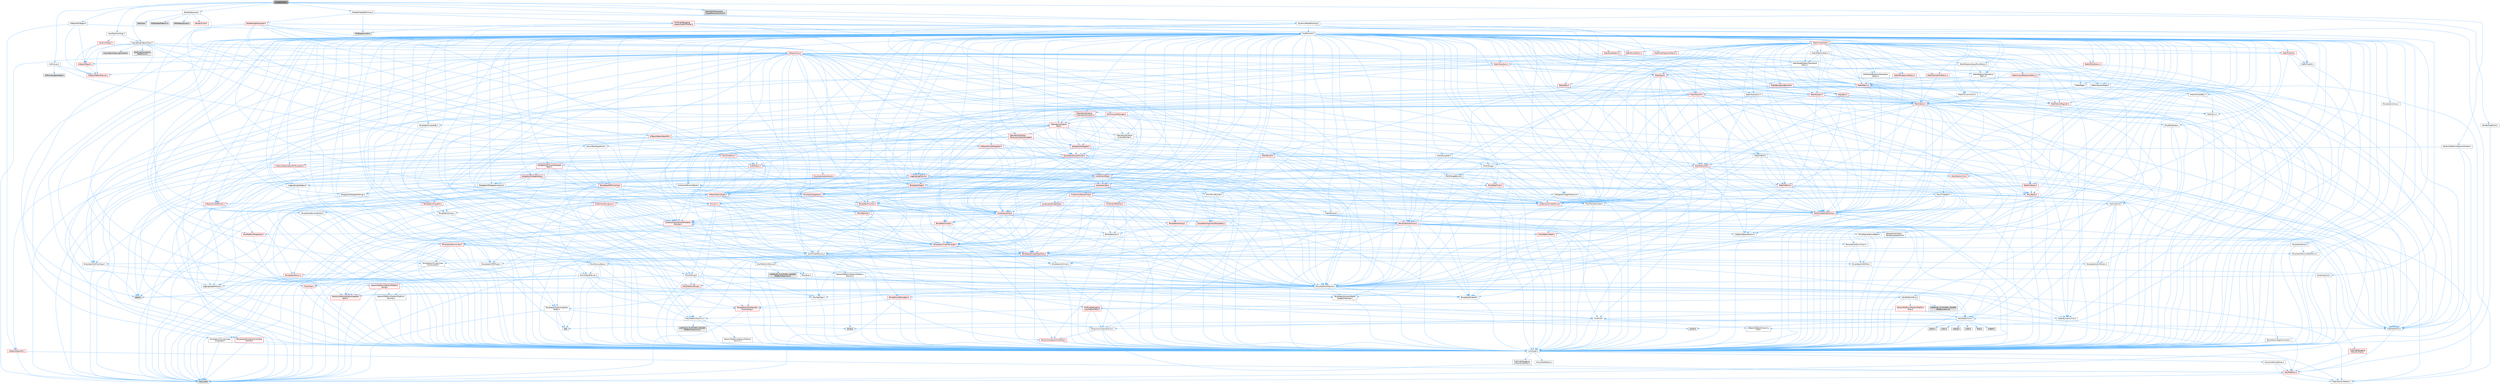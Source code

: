 digraph "UnrealClient.h"
{
 // INTERACTIVE_SVG=YES
 // LATEX_PDF_SIZE
  bgcolor="transparent";
  edge [fontname=Helvetica,fontsize=10,labelfontname=Helvetica,labelfontsize=10];
  node [fontname=Helvetica,fontsize=10,shape=box,height=0.2,width=0.4];
  Node1 [id="Node000001",label="UnrealClient.h",height=0.2,width=0.4,color="gray40", fillcolor="grey60", style="filled", fontcolor="black",tooltip=" "];
  Node1 -> Node2 [id="edge1_Node000001_Node000002",color="steelblue1",style="solid",tooltip=" "];
  Node2 [id="Node000002",label="CoreMinimal.h",height=0.2,width=0.4,color="grey40", fillcolor="white", style="filled",URL="$d7/d67/CoreMinimal_8h.html",tooltip=" "];
  Node2 -> Node3 [id="edge2_Node000002_Node000003",color="steelblue1",style="solid",tooltip=" "];
  Node3 [id="Node000003",label="CoreTypes.h",height=0.2,width=0.4,color="grey40", fillcolor="white", style="filled",URL="$dc/dec/CoreTypes_8h.html",tooltip=" "];
  Node3 -> Node4 [id="edge3_Node000003_Node000004",color="steelblue1",style="solid",tooltip=" "];
  Node4 [id="Node000004",label="HAL/Platform.h",height=0.2,width=0.4,color="red", fillcolor="#FFF0F0", style="filled",URL="$d9/dd0/Platform_8h.html",tooltip=" "];
  Node4 -> Node7 [id="edge4_Node000004_Node000007",color="steelblue1",style="solid",tooltip=" "];
  Node7 [id="Node000007",label="type_traits",height=0.2,width=0.4,color="grey60", fillcolor="#E0E0E0", style="filled",tooltip=" "];
  Node4 -> Node8 [id="edge5_Node000004_Node000008",color="steelblue1",style="solid",tooltip=" "];
  Node8 [id="Node000008",label="PreprocessorHelpers.h",height=0.2,width=0.4,color="grey40", fillcolor="white", style="filled",URL="$db/ddb/PreprocessorHelpers_8h.html",tooltip=" "];
  Node3 -> Node14 [id="edge6_Node000003_Node000014",color="steelblue1",style="solid",tooltip=" "];
  Node14 [id="Node000014",label="ProfilingDebugging\l/UMemoryDefines.h",height=0.2,width=0.4,color="grey40", fillcolor="white", style="filled",URL="$d2/da2/UMemoryDefines_8h.html",tooltip=" "];
  Node3 -> Node15 [id="edge7_Node000003_Node000015",color="steelblue1",style="solid",tooltip=" "];
  Node15 [id="Node000015",label="Misc/CoreMiscDefines.h",height=0.2,width=0.4,color="grey40", fillcolor="white", style="filled",URL="$da/d38/CoreMiscDefines_8h.html",tooltip=" "];
  Node15 -> Node4 [id="edge8_Node000015_Node000004",color="steelblue1",style="solid",tooltip=" "];
  Node15 -> Node8 [id="edge9_Node000015_Node000008",color="steelblue1",style="solid",tooltip=" "];
  Node3 -> Node16 [id="edge10_Node000003_Node000016",color="steelblue1",style="solid",tooltip=" "];
  Node16 [id="Node000016",label="Misc/CoreDefines.h",height=0.2,width=0.4,color="grey40", fillcolor="white", style="filled",URL="$d3/dd2/CoreDefines_8h.html",tooltip=" "];
  Node2 -> Node17 [id="edge11_Node000002_Node000017",color="steelblue1",style="solid",tooltip=" "];
  Node17 [id="Node000017",label="CoreFwd.h",height=0.2,width=0.4,color="grey40", fillcolor="white", style="filled",URL="$d1/d1e/CoreFwd_8h.html",tooltip=" "];
  Node17 -> Node3 [id="edge12_Node000017_Node000003",color="steelblue1",style="solid",tooltip=" "];
  Node17 -> Node18 [id="edge13_Node000017_Node000018",color="steelblue1",style="solid",tooltip=" "];
  Node18 [id="Node000018",label="Containers/ContainersFwd.h",height=0.2,width=0.4,color="grey40", fillcolor="white", style="filled",URL="$d4/d0a/ContainersFwd_8h.html",tooltip=" "];
  Node18 -> Node4 [id="edge14_Node000018_Node000004",color="steelblue1",style="solid",tooltip=" "];
  Node18 -> Node3 [id="edge15_Node000018_Node000003",color="steelblue1",style="solid",tooltip=" "];
  Node18 -> Node19 [id="edge16_Node000018_Node000019",color="steelblue1",style="solid",tooltip=" "];
  Node19 [id="Node000019",label="Traits/IsContiguousContainer.h",height=0.2,width=0.4,color="red", fillcolor="#FFF0F0", style="filled",URL="$d5/d3c/IsContiguousContainer_8h.html",tooltip=" "];
  Node19 -> Node3 [id="edge17_Node000019_Node000003",color="steelblue1",style="solid",tooltip=" "];
  Node17 -> Node22 [id="edge18_Node000017_Node000022",color="steelblue1",style="solid",tooltip=" "];
  Node22 [id="Node000022",label="Math/MathFwd.h",height=0.2,width=0.4,color="grey40", fillcolor="white", style="filled",URL="$d2/d10/MathFwd_8h.html",tooltip=" "];
  Node22 -> Node4 [id="edge19_Node000022_Node000004",color="steelblue1",style="solid",tooltip=" "];
  Node17 -> Node23 [id="edge20_Node000017_Node000023",color="steelblue1",style="solid",tooltip=" "];
  Node23 [id="Node000023",label="UObject/UObjectHierarchy\lFwd.h",height=0.2,width=0.4,color="grey40", fillcolor="white", style="filled",URL="$d3/d13/UObjectHierarchyFwd_8h.html",tooltip=" "];
  Node2 -> Node23 [id="edge21_Node000002_Node000023",color="steelblue1",style="solid",tooltip=" "];
  Node2 -> Node18 [id="edge22_Node000002_Node000018",color="steelblue1",style="solid",tooltip=" "];
  Node2 -> Node24 [id="edge23_Node000002_Node000024",color="steelblue1",style="solid",tooltip=" "];
  Node24 [id="Node000024",label="Misc/VarArgs.h",height=0.2,width=0.4,color="grey40", fillcolor="white", style="filled",URL="$d5/d6f/VarArgs_8h.html",tooltip=" "];
  Node24 -> Node3 [id="edge24_Node000024_Node000003",color="steelblue1",style="solid",tooltip=" "];
  Node2 -> Node25 [id="edge25_Node000002_Node000025",color="steelblue1",style="solid",tooltip=" "];
  Node25 [id="Node000025",label="Logging/LogVerbosity.h",height=0.2,width=0.4,color="grey40", fillcolor="white", style="filled",URL="$d2/d8f/LogVerbosity_8h.html",tooltip=" "];
  Node25 -> Node3 [id="edge26_Node000025_Node000003",color="steelblue1",style="solid",tooltip=" "];
  Node2 -> Node26 [id="edge27_Node000002_Node000026",color="steelblue1",style="solid",tooltip=" "];
  Node26 [id="Node000026",label="Misc/OutputDevice.h",height=0.2,width=0.4,color="grey40", fillcolor="white", style="filled",URL="$d7/d32/OutputDevice_8h.html",tooltip=" "];
  Node26 -> Node17 [id="edge28_Node000026_Node000017",color="steelblue1",style="solid",tooltip=" "];
  Node26 -> Node3 [id="edge29_Node000026_Node000003",color="steelblue1",style="solid",tooltip=" "];
  Node26 -> Node25 [id="edge30_Node000026_Node000025",color="steelblue1",style="solid",tooltip=" "];
  Node26 -> Node24 [id="edge31_Node000026_Node000024",color="steelblue1",style="solid",tooltip=" "];
  Node26 -> Node27 [id="edge32_Node000026_Node000027",color="steelblue1",style="solid",tooltip=" "];
  Node27 [id="Node000027",label="Templates/IsArrayOrRefOf\lTypeByPredicate.h",height=0.2,width=0.4,color="grey40", fillcolor="white", style="filled",URL="$d6/da1/IsArrayOrRefOfTypeByPredicate_8h.html",tooltip=" "];
  Node27 -> Node3 [id="edge33_Node000027_Node000003",color="steelblue1",style="solid",tooltip=" "];
  Node26 -> Node28 [id="edge34_Node000026_Node000028",color="steelblue1",style="solid",tooltip=" "];
  Node28 [id="Node000028",label="Templates/IsValidVariadic\lFunctionArg.h",height=0.2,width=0.4,color="red", fillcolor="#FFF0F0", style="filled",URL="$d0/dc8/IsValidVariadicFunctionArg_8h.html",tooltip=" "];
  Node28 -> Node3 [id="edge35_Node000028_Node000003",color="steelblue1",style="solid",tooltip=" "];
  Node28 -> Node7 [id="edge36_Node000028_Node000007",color="steelblue1",style="solid",tooltip=" "];
  Node26 -> Node30 [id="edge37_Node000026_Node000030",color="steelblue1",style="solid",tooltip=" "];
  Node30 [id="Node000030",label="Traits/IsCharEncodingCompatible\lWith.h",height=0.2,width=0.4,color="red", fillcolor="#FFF0F0", style="filled",URL="$df/dd1/IsCharEncodingCompatibleWith_8h.html",tooltip=" "];
  Node30 -> Node7 [id="edge38_Node000030_Node000007",color="steelblue1",style="solid",tooltip=" "];
  Node2 -> Node32 [id="edge39_Node000002_Node000032",color="steelblue1",style="solid",tooltip=" "];
  Node32 [id="Node000032",label="HAL/PlatformCrt.h",height=0.2,width=0.4,color="grey40", fillcolor="white", style="filled",URL="$d8/d75/PlatformCrt_8h.html",tooltip=" "];
  Node32 -> Node33 [id="edge40_Node000032_Node000033",color="steelblue1",style="solid",tooltip=" "];
  Node33 [id="Node000033",label="new",height=0.2,width=0.4,color="grey60", fillcolor="#E0E0E0", style="filled",tooltip=" "];
  Node32 -> Node34 [id="edge41_Node000032_Node000034",color="steelblue1",style="solid",tooltip=" "];
  Node34 [id="Node000034",label="wchar.h",height=0.2,width=0.4,color="grey60", fillcolor="#E0E0E0", style="filled",tooltip=" "];
  Node32 -> Node35 [id="edge42_Node000032_Node000035",color="steelblue1",style="solid",tooltip=" "];
  Node35 [id="Node000035",label="stddef.h",height=0.2,width=0.4,color="grey60", fillcolor="#E0E0E0", style="filled",tooltip=" "];
  Node32 -> Node36 [id="edge43_Node000032_Node000036",color="steelblue1",style="solid",tooltip=" "];
  Node36 [id="Node000036",label="stdlib.h",height=0.2,width=0.4,color="grey60", fillcolor="#E0E0E0", style="filled",tooltip=" "];
  Node32 -> Node37 [id="edge44_Node000032_Node000037",color="steelblue1",style="solid",tooltip=" "];
  Node37 [id="Node000037",label="stdio.h",height=0.2,width=0.4,color="grey60", fillcolor="#E0E0E0", style="filled",tooltip=" "];
  Node32 -> Node38 [id="edge45_Node000032_Node000038",color="steelblue1",style="solid",tooltip=" "];
  Node38 [id="Node000038",label="stdarg.h",height=0.2,width=0.4,color="grey60", fillcolor="#E0E0E0", style="filled",tooltip=" "];
  Node32 -> Node39 [id="edge46_Node000032_Node000039",color="steelblue1",style="solid",tooltip=" "];
  Node39 [id="Node000039",label="math.h",height=0.2,width=0.4,color="grey60", fillcolor="#E0E0E0", style="filled",tooltip=" "];
  Node32 -> Node40 [id="edge47_Node000032_Node000040",color="steelblue1",style="solid",tooltip=" "];
  Node40 [id="Node000040",label="float.h",height=0.2,width=0.4,color="grey60", fillcolor="#E0E0E0", style="filled",tooltip=" "];
  Node32 -> Node41 [id="edge48_Node000032_Node000041",color="steelblue1",style="solid",tooltip=" "];
  Node41 [id="Node000041",label="string.h",height=0.2,width=0.4,color="grey60", fillcolor="#E0E0E0", style="filled",tooltip=" "];
  Node2 -> Node42 [id="edge49_Node000002_Node000042",color="steelblue1",style="solid",tooltip=" "];
  Node42 [id="Node000042",label="HAL/PlatformMisc.h",height=0.2,width=0.4,color="grey40", fillcolor="white", style="filled",URL="$d0/df5/PlatformMisc_8h.html",tooltip=" "];
  Node42 -> Node3 [id="edge50_Node000042_Node000003",color="steelblue1",style="solid",tooltip=" "];
  Node42 -> Node43 [id="edge51_Node000042_Node000043",color="steelblue1",style="solid",tooltip=" "];
  Node43 [id="Node000043",label="GenericPlatform/GenericPlatform\lMisc.h",height=0.2,width=0.4,color="red", fillcolor="#FFF0F0", style="filled",URL="$db/d9a/GenericPlatformMisc_8h.html",tooltip=" "];
  Node43 -> Node17 [id="edge52_Node000043_Node000017",color="steelblue1",style="solid",tooltip=" "];
  Node43 -> Node3 [id="edge53_Node000043_Node000003",color="steelblue1",style="solid",tooltip=" "];
  Node43 -> Node32 [id="edge54_Node000043_Node000032",color="steelblue1",style="solid",tooltip=" "];
  Node43 -> Node47 [id="edge55_Node000043_Node000047",color="steelblue1",style="solid",tooltip=" "];
  Node47 [id="Node000047",label="Math/NumericLimits.h",height=0.2,width=0.4,color="grey40", fillcolor="white", style="filled",URL="$df/d1b/NumericLimits_8h.html",tooltip=" "];
  Node47 -> Node3 [id="edge56_Node000047_Node000003",color="steelblue1",style="solid",tooltip=" "];
  Node42 -> Node52 [id="edge57_Node000042_Node000052",color="steelblue1",style="solid",tooltip=" "];
  Node52 [id="Node000052",label="COMPILED_PLATFORM_HEADER\l(PlatformMisc.h)",height=0.2,width=0.4,color="grey60", fillcolor="#E0E0E0", style="filled",tooltip=" "];
  Node42 -> Node53 [id="edge58_Node000042_Node000053",color="steelblue1",style="solid",tooltip=" "];
  Node53 [id="Node000053",label="ProfilingDebugging\l/CpuProfilerTrace.h",height=0.2,width=0.4,color="red", fillcolor="#FFF0F0", style="filled",URL="$da/dcb/CpuProfilerTrace_8h.html",tooltip=" "];
  Node53 -> Node3 [id="edge59_Node000053_Node000003",color="steelblue1",style="solid",tooltip=" "];
  Node53 -> Node18 [id="edge60_Node000053_Node000018",color="steelblue1",style="solid",tooltip=" "];
  Node53 -> Node54 [id="edge61_Node000053_Node000054",color="steelblue1",style="solid",tooltip=" "];
  Node54 [id="Node000054",label="HAL/PlatformAtomics.h",height=0.2,width=0.4,color="grey40", fillcolor="white", style="filled",URL="$d3/d36/PlatformAtomics_8h.html",tooltip=" "];
  Node54 -> Node3 [id="edge62_Node000054_Node000003",color="steelblue1",style="solid",tooltip=" "];
  Node54 -> Node55 [id="edge63_Node000054_Node000055",color="steelblue1",style="solid",tooltip=" "];
  Node55 [id="Node000055",label="GenericPlatform/GenericPlatform\lAtomics.h",height=0.2,width=0.4,color="grey40", fillcolor="white", style="filled",URL="$da/d72/GenericPlatformAtomics_8h.html",tooltip=" "];
  Node55 -> Node3 [id="edge64_Node000055_Node000003",color="steelblue1",style="solid",tooltip=" "];
  Node54 -> Node56 [id="edge65_Node000054_Node000056",color="steelblue1",style="solid",tooltip=" "];
  Node56 [id="Node000056",label="COMPILED_PLATFORM_HEADER\l(PlatformAtomics.h)",height=0.2,width=0.4,color="grey60", fillcolor="#E0E0E0", style="filled",tooltip=" "];
  Node53 -> Node8 [id="edge66_Node000053_Node000008",color="steelblue1",style="solid",tooltip=" "];
  Node2 -> Node61 [id="edge67_Node000002_Node000061",color="steelblue1",style="solid",tooltip=" "];
  Node61 [id="Node000061",label="Misc/AssertionMacros.h",height=0.2,width=0.4,color="grey40", fillcolor="white", style="filled",URL="$d0/dfa/AssertionMacros_8h.html",tooltip=" "];
  Node61 -> Node3 [id="edge68_Node000061_Node000003",color="steelblue1",style="solid",tooltip=" "];
  Node61 -> Node4 [id="edge69_Node000061_Node000004",color="steelblue1",style="solid",tooltip=" "];
  Node61 -> Node42 [id="edge70_Node000061_Node000042",color="steelblue1",style="solid",tooltip=" "];
  Node61 -> Node8 [id="edge71_Node000061_Node000008",color="steelblue1",style="solid",tooltip=" "];
  Node61 -> Node62 [id="edge72_Node000061_Node000062",color="steelblue1",style="solid",tooltip=" "];
  Node62 [id="Node000062",label="Templates/EnableIf.h",height=0.2,width=0.4,color="grey40", fillcolor="white", style="filled",URL="$d7/d60/EnableIf_8h.html",tooltip=" "];
  Node62 -> Node3 [id="edge73_Node000062_Node000003",color="steelblue1",style="solid",tooltip=" "];
  Node61 -> Node27 [id="edge74_Node000061_Node000027",color="steelblue1",style="solid",tooltip=" "];
  Node61 -> Node28 [id="edge75_Node000061_Node000028",color="steelblue1",style="solid",tooltip=" "];
  Node61 -> Node30 [id="edge76_Node000061_Node000030",color="steelblue1",style="solid",tooltip=" "];
  Node61 -> Node24 [id="edge77_Node000061_Node000024",color="steelblue1",style="solid",tooltip=" "];
  Node61 -> Node63 [id="edge78_Node000061_Node000063",color="steelblue1",style="solid",tooltip=" "];
  Node63 [id="Node000063",label="String/FormatStringSan.h",height=0.2,width=0.4,color="red", fillcolor="#FFF0F0", style="filled",URL="$d3/d8b/FormatStringSan_8h.html",tooltip=" "];
  Node63 -> Node7 [id="edge79_Node000063_Node000007",color="steelblue1",style="solid",tooltip=" "];
  Node63 -> Node3 [id="edge80_Node000063_Node000003",color="steelblue1",style="solid",tooltip=" "];
  Node63 -> Node28 [id="edge81_Node000063_Node000028",color="steelblue1",style="solid",tooltip=" "];
  Node63 -> Node18 [id="edge82_Node000063_Node000018",color="steelblue1",style="solid",tooltip=" "];
  Node61 -> Node69 [id="edge83_Node000061_Node000069",color="steelblue1",style="solid",tooltip=" "];
  Node69 [id="Node000069",label="atomic",height=0.2,width=0.4,color="grey60", fillcolor="#E0E0E0", style="filled",tooltip=" "];
  Node2 -> Node70 [id="edge84_Node000002_Node000070",color="steelblue1",style="solid",tooltip=" "];
  Node70 [id="Node000070",label="Templates/IsPointer.h",height=0.2,width=0.4,color="grey40", fillcolor="white", style="filled",URL="$d7/d05/IsPointer_8h.html",tooltip=" "];
  Node70 -> Node3 [id="edge85_Node000070_Node000003",color="steelblue1",style="solid",tooltip=" "];
  Node2 -> Node71 [id="edge86_Node000002_Node000071",color="steelblue1",style="solid",tooltip=" "];
  Node71 [id="Node000071",label="HAL/PlatformMemory.h",height=0.2,width=0.4,color="grey40", fillcolor="white", style="filled",URL="$de/d68/PlatformMemory_8h.html",tooltip=" "];
  Node71 -> Node3 [id="edge87_Node000071_Node000003",color="steelblue1",style="solid",tooltip=" "];
  Node71 -> Node72 [id="edge88_Node000071_Node000072",color="steelblue1",style="solid",tooltip=" "];
  Node72 [id="Node000072",label="GenericPlatform/GenericPlatform\lMemory.h",height=0.2,width=0.4,color="grey40", fillcolor="white", style="filled",URL="$dd/d22/GenericPlatformMemory_8h.html",tooltip=" "];
  Node72 -> Node17 [id="edge89_Node000072_Node000017",color="steelblue1",style="solid",tooltip=" "];
  Node72 -> Node3 [id="edge90_Node000072_Node000003",color="steelblue1",style="solid",tooltip=" "];
  Node72 -> Node73 [id="edge91_Node000072_Node000073",color="steelblue1",style="solid",tooltip=" "];
  Node73 [id="Node000073",label="HAL/PlatformString.h",height=0.2,width=0.4,color="red", fillcolor="#FFF0F0", style="filled",URL="$db/db5/PlatformString_8h.html",tooltip=" "];
  Node73 -> Node3 [id="edge92_Node000073_Node000003",color="steelblue1",style="solid",tooltip=" "];
  Node72 -> Node41 [id="edge93_Node000072_Node000041",color="steelblue1",style="solid",tooltip=" "];
  Node72 -> Node34 [id="edge94_Node000072_Node000034",color="steelblue1",style="solid",tooltip=" "];
  Node71 -> Node75 [id="edge95_Node000071_Node000075",color="steelblue1",style="solid",tooltip=" "];
  Node75 [id="Node000075",label="COMPILED_PLATFORM_HEADER\l(PlatformMemory.h)",height=0.2,width=0.4,color="grey60", fillcolor="#E0E0E0", style="filled",tooltip=" "];
  Node2 -> Node54 [id="edge96_Node000002_Node000054",color="steelblue1",style="solid",tooltip=" "];
  Node2 -> Node76 [id="edge97_Node000002_Node000076",color="steelblue1",style="solid",tooltip=" "];
  Node76 [id="Node000076",label="Misc/Exec.h",height=0.2,width=0.4,color="grey40", fillcolor="white", style="filled",URL="$de/ddb/Exec_8h.html",tooltip=" "];
  Node76 -> Node3 [id="edge98_Node000076_Node000003",color="steelblue1",style="solid",tooltip=" "];
  Node76 -> Node61 [id="edge99_Node000076_Node000061",color="steelblue1",style="solid",tooltip=" "];
  Node2 -> Node77 [id="edge100_Node000002_Node000077",color="steelblue1",style="solid",tooltip=" "];
  Node77 [id="Node000077",label="HAL/MemoryBase.h",height=0.2,width=0.4,color="grey40", fillcolor="white", style="filled",URL="$d6/d9f/MemoryBase_8h.html",tooltip=" "];
  Node77 -> Node3 [id="edge101_Node000077_Node000003",color="steelblue1",style="solid",tooltip=" "];
  Node77 -> Node54 [id="edge102_Node000077_Node000054",color="steelblue1",style="solid",tooltip=" "];
  Node77 -> Node32 [id="edge103_Node000077_Node000032",color="steelblue1",style="solid",tooltip=" "];
  Node77 -> Node76 [id="edge104_Node000077_Node000076",color="steelblue1",style="solid",tooltip=" "];
  Node77 -> Node26 [id="edge105_Node000077_Node000026",color="steelblue1",style="solid",tooltip=" "];
  Node77 -> Node78 [id="edge106_Node000077_Node000078",color="steelblue1",style="solid",tooltip=" "];
  Node78 [id="Node000078",label="Templates/Atomic.h",height=0.2,width=0.4,color="red", fillcolor="#FFF0F0", style="filled",URL="$d3/d91/Atomic_8h.html",tooltip=" "];
  Node78 -> Node69 [id="edge107_Node000078_Node000069",color="steelblue1",style="solid",tooltip=" "];
  Node2 -> Node87 [id="edge108_Node000002_Node000087",color="steelblue1",style="solid",tooltip=" "];
  Node87 [id="Node000087",label="HAL/UnrealMemory.h",height=0.2,width=0.4,color="grey40", fillcolor="white", style="filled",URL="$d9/d96/UnrealMemory_8h.html",tooltip=" "];
  Node87 -> Node3 [id="edge109_Node000087_Node000003",color="steelblue1",style="solid",tooltip=" "];
  Node87 -> Node72 [id="edge110_Node000087_Node000072",color="steelblue1",style="solid",tooltip=" "];
  Node87 -> Node77 [id="edge111_Node000087_Node000077",color="steelblue1",style="solid",tooltip=" "];
  Node87 -> Node71 [id="edge112_Node000087_Node000071",color="steelblue1",style="solid",tooltip=" "];
  Node87 -> Node88 [id="edge113_Node000087_Node000088",color="steelblue1",style="solid",tooltip=" "];
  Node88 [id="Node000088",label="ProfilingDebugging\l/MemoryTrace.h",height=0.2,width=0.4,color="red", fillcolor="#FFF0F0", style="filled",URL="$da/dd7/MemoryTrace_8h.html",tooltip=" "];
  Node88 -> Node4 [id="edge114_Node000088_Node000004",color="steelblue1",style="solid",tooltip=" "];
  Node87 -> Node70 [id="edge115_Node000087_Node000070",color="steelblue1",style="solid",tooltip=" "];
  Node2 -> Node89 [id="edge116_Node000002_Node000089",color="steelblue1",style="solid",tooltip=" "];
  Node89 [id="Node000089",label="Templates/IsArithmetic.h",height=0.2,width=0.4,color="grey40", fillcolor="white", style="filled",URL="$d2/d5d/IsArithmetic_8h.html",tooltip=" "];
  Node89 -> Node3 [id="edge117_Node000089_Node000003",color="steelblue1",style="solid",tooltip=" "];
  Node2 -> Node83 [id="edge118_Node000002_Node000083",color="steelblue1",style="solid",tooltip=" "];
  Node83 [id="Node000083",label="Templates/AndOrNot.h",height=0.2,width=0.4,color="grey40", fillcolor="white", style="filled",URL="$db/d0a/AndOrNot_8h.html",tooltip=" "];
  Node83 -> Node3 [id="edge119_Node000083_Node000003",color="steelblue1",style="solid",tooltip=" "];
  Node2 -> Node90 [id="edge120_Node000002_Node000090",color="steelblue1",style="solid",tooltip=" "];
  Node90 [id="Node000090",label="Templates/IsPODType.h",height=0.2,width=0.4,color="grey40", fillcolor="white", style="filled",URL="$d7/db1/IsPODType_8h.html",tooltip=" "];
  Node90 -> Node3 [id="edge121_Node000090_Node000003",color="steelblue1",style="solid",tooltip=" "];
  Node2 -> Node91 [id="edge122_Node000002_Node000091",color="steelblue1",style="solid",tooltip=" "];
  Node91 [id="Node000091",label="Templates/IsUECoreType.h",height=0.2,width=0.4,color="grey40", fillcolor="white", style="filled",URL="$d1/db8/IsUECoreType_8h.html",tooltip=" "];
  Node91 -> Node3 [id="edge123_Node000091_Node000003",color="steelblue1",style="solid",tooltip=" "];
  Node91 -> Node7 [id="edge124_Node000091_Node000007",color="steelblue1",style="solid",tooltip=" "];
  Node2 -> Node84 [id="edge125_Node000002_Node000084",color="steelblue1",style="solid",tooltip=" "];
  Node84 [id="Node000084",label="Templates/IsTriviallyCopy\lConstructible.h",height=0.2,width=0.4,color="grey40", fillcolor="white", style="filled",URL="$d3/d78/IsTriviallyCopyConstructible_8h.html",tooltip=" "];
  Node84 -> Node3 [id="edge126_Node000084_Node000003",color="steelblue1",style="solid",tooltip=" "];
  Node84 -> Node7 [id="edge127_Node000084_Node000007",color="steelblue1",style="solid",tooltip=" "];
  Node2 -> Node92 [id="edge128_Node000002_Node000092",color="steelblue1",style="solid",tooltip=" "];
  Node92 [id="Node000092",label="Templates/UnrealTypeTraits.h",height=0.2,width=0.4,color="red", fillcolor="#FFF0F0", style="filled",URL="$d2/d2d/UnrealTypeTraits_8h.html",tooltip=" "];
  Node92 -> Node3 [id="edge129_Node000092_Node000003",color="steelblue1",style="solid",tooltip=" "];
  Node92 -> Node70 [id="edge130_Node000092_Node000070",color="steelblue1",style="solid",tooltip=" "];
  Node92 -> Node61 [id="edge131_Node000092_Node000061",color="steelblue1",style="solid",tooltip=" "];
  Node92 -> Node83 [id="edge132_Node000092_Node000083",color="steelblue1",style="solid",tooltip=" "];
  Node92 -> Node62 [id="edge133_Node000092_Node000062",color="steelblue1",style="solid",tooltip=" "];
  Node92 -> Node89 [id="edge134_Node000092_Node000089",color="steelblue1",style="solid",tooltip=" "];
  Node92 -> Node90 [id="edge135_Node000092_Node000090",color="steelblue1",style="solid",tooltip=" "];
  Node92 -> Node91 [id="edge136_Node000092_Node000091",color="steelblue1",style="solid",tooltip=" "];
  Node92 -> Node84 [id="edge137_Node000092_Node000084",color="steelblue1",style="solid",tooltip=" "];
  Node2 -> Node62 [id="edge138_Node000002_Node000062",color="steelblue1",style="solid",tooltip=" "];
  Node2 -> Node94 [id="edge139_Node000002_Node000094",color="steelblue1",style="solid",tooltip=" "];
  Node94 [id="Node000094",label="Templates/RemoveReference.h",height=0.2,width=0.4,color="grey40", fillcolor="white", style="filled",URL="$da/dbe/RemoveReference_8h.html",tooltip=" "];
  Node94 -> Node3 [id="edge140_Node000094_Node000003",color="steelblue1",style="solid",tooltip=" "];
  Node2 -> Node95 [id="edge141_Node000002_Node000095",color="steelblue1",style="solid",tooltip=" "];
  Node95 [id="Node000095",label="Templates/IntegralConstant.h",height=0.2,width=0.4,color="grey40", fillcolor="white", style="filled",URL="$db/d1b/IntegralConstant_8h.html",tooltip=" "];
  Node95 -> Node3 [id="edge142_Node000095_Node000003",color="steelblue1",style="solid",tooltip=" "];
  Node2 -> Node96 [id="edge143_Node000002_Node000096",color="steelblue1",style="solid",tooltip=" "];
  Node96 [id="Node000096",label="Templates/IsClass.h",height=0.2,width=0.4,color="grey40", fillcolor="white", style="filled",URL="$db/dcb/IsClass_8h.html",tooltip=" "];
  Node96 -> Node3 [id="edge144_Node000096_Node000003",color="steelblue1",style="solid",tooltip=" "];
  Node2 -> Node97 [id="edge145_Node000002_Node000097",color="steelblue1",style="solid",tooltip=" "];
  Node97 [id="Node000097",label="Templates/TypeCompatible\lBytes.h",height=0.2,width=0.4,color="grey40", fillcolor="white", style="filled",URL="$df/d0a/TypeCompatibleBytes_8h.html",tooltip=" "];
  Node97 -> Node3 [id="edge146_Node000097_Node000003",color="steelblue1",style="solid",tooltip=" "];
  Node97 -> Node41 [id="edge147_Node000097_Node000041",color="steelblue1",style="solid",tooltip=" "];
  Node97 -> Node33 [id="edge148_Node000097_Node000033",color="steelblue1",style="solid",tooltip=" "];
  Node97 -> Node7 [id="edge149_Node000097_Node000007",color="steelblue1",style="solid",tooltip=" "];
  Node2 -> Node19 [id="edge150_Node000002_Node000019",color="steelblue1",style="solid",tooltip=" "];
  Node2 -> Node98 [id="edge151_Node000002_Node000098",color="steelblue1",style="solid",tooltip=" "];
  Node98 [id="Node000098",label="Templates/UnrealTemplate.h",height=0.2,width=0.4,color="red", fillcolor="#FFF0F0", style="filled",URL="$d4/d24/UnrealTemplate_8h.html",tooltip=" "];
  Node98 -> Node3 [id="edge152_Node000098_Node000003",color="steelblue1",style="solid",tooltip=" "];
  Node98 -> Node70 [id="edge153_Node000098_Node000070",color="steelblue1",style="solid",tooltip=" "];
  Node98 -> Node87 [id="edge154_Node000098_Node000087",color="steelblue1",style="solid",tooltip=" "];
  Node98 -> Node92 [id="edge155_Node000098_Node000092",color="steelblue1",style="solid",tooltip=" "];
  Node98 -> Node94 [id="edge156_Node000098_Node000094",color="steelblue1",style="solid",tooltip=" "];
  Node98 -> Node97 [id="edge157_Node000098_Node000097",color="steelblue1",style="solid",tooltip=" "];
  Node98 -> Node19 [id="edge158_Node000098_Node000019",color="steelblue1",style="solid",tooltip=" "];
  Node98 -> Node7 [id="edge159_Node000098_Node000007",color="steelblue1",style="solid",tooltip=" "];
  Node2 -> Node47 [id="edge160_Node000002_Node000047",color="steelblue1",style="solid",tooltip=" "];
  Node2 -> Node102 [id="edge161_Node000002_Node000102",color="steelblue1",style="solid",tooltip=" "];
  Node102 [id="Node000102",label="HAL/PlatformMath.h",height=0.2,width=0.4,color="red", fillcolor="#FFF0F0", style="filled",URL="$dc/d53/PlatformMath_8h.html",tooltip=" "];
  Node102 -> Node3 [id="edge162_Node000102_Node000003",color="steelblue1",style="solid",tooltip=" "];
  Node2 -> Node85 [id="edge163_Node000002_Node000085",color="steelblue1",style="solid",tooltip=" "];
  Node85 [id="Node000085",label="Templates/IsTriviallyCopy\lAssignable.h",height=0.2,width=0.4,color="grey40", fillcolor="white", style="filled",URL="$d2/df2/IsTriviallyCopyAssignable_8h.html",tooltip=" "];
  Node85 -> Node3 [id="edge164_Node000085_Node000003",color="steelblue1",style="solid",tooltip=" "];
  Node85 -> Node7 [id="edge165_Node000085_Node000007",color="steelblue1",style="solid",tooltip=" "];
  Node2 -> Node110 [id="edge166_Node000002_Node000110",color="steelblue1",style="solid",tooltip=" "];
  Node110 [id="Node000110",label="Templates/MemoryOps.h",height=0.2,width=0.4,color="red", fillcolor="#FFF0F0", style="filled",URL="$db/dea/MemoryOps_8h.html",tooltip=" "];
  Node110 -> Node3 [id="edge167_Node000110_Node000003",color="steelblue1",style="solid",tooltip=" "];
  Node110 -> Node87 [id="edge168_Node000110_Node000087",color="steelblue1",style="solid",tooltip=" "];
  Node110 -> Node85 [id="edge169_Node000110_Node000085",color="steelblue1",style="solid",tooltip=" "];
  Node110 -> Node84 [id="edge170_Node000110_Node000084",color="steelblue1",style="solid",tooltip=" "];
  Node110 -> Node92 [id="edge171_Node000110_Node000092",color="steelblue1",style="solid",tooltip=" "];
  Node110 -> Node33 [id="edge172_Node000110_Node000033",color="steelblue1",style="solid",tooltip=" "];
  Node110 -> Node7 [id="edge173_Node000110_Node000007",color="steelblue1",style="solid",tooltip=" "];
  Node2 -> Node111 [id="edge174_Node000002_Node000111",color="steelblue1",style="solid",tooltip=" "];
  Node111 [id="Node000111",label="Containers/ContainerAllocation\lPolicies.h",height=0.2,width=0.4,color="red", fillcolor="#FFF0F0", style="filled",URL="$d7/dff/ContainerAllocationPolicies_8h.html",tooltip=" "];
  Node111 -> Node3 [id="edge175_Node000111_Node000003",color="steelblue1",style="solid",tooltip=" "];
  Node111 -> Node111 [id="edge176_Node000111_Node000111",color="steelblue1",style="solid",tooltip=" "];
  Node111 -> Node102 [id="edge177_Node000111_Node000102",color="steelblue1",style="solid",tooltip=" "];
  Node111 -> Node87 [id="edge178_Node000111_Node000087",color="steelblue1",style="solid",tooltip=" "];
  Node111 -> Node47 [id="edge179_Node000111_Node000047",color="steelblue1",style="solid",tooltip=" "];
  Node111 -> Node61 [id="edge180_Node000111_Node000061",color="steelblue1",style="solid",tooltip=" "];
  Node111 -> Node110 [id="edge181_Node000111_Node000110",color="steelblue1",style="solid",tooltip=" "];
  Node111 -> Node97 [id="edge182_Node000111_Node000097",color="steelblue1",style="solid",tooltip=" "];
  Node111 -> Node7 [id="edge183_Node000111_Node000007",color="steelblue1",style="solid",tooltip=" "];
  Node2 -> Node114 [id="edge184_Node000002_Node000114",color="steelblue1",style="solid",tooltip=" "];
  Node114 [id="Node000114",label="Templates/IsEnumClass.h",height=0.2,width=0.4,color="grey40", fillcolor="white", style="filled",URL="$d7/d15/IsEnumClass_8h.html",tooltip=" "];
  Node114 -> Node3 [id="edge185_Node000114_Node000003",color="steelblue1",style="solid",tooltip=" "];
  Node114 -> Node83 [id="edge186_Node000114_Node000083",color="steelblue1",style="solid",tooltip=" "];
  Node2 -> Node115 [id="edge187_Node000002_Node000115",color="steelblue1",style="solid",tooltip=" "];
  Node115 [id="Node000115",label="HAL/PlatformProperties.h",height=0.2,width=0.4,color="red", fillcolor="#FFF0F0", style="filled",URL="$d9/db0/PlatformProperties_8h.html",tooltip=" "];
  Node115 -> Node3 [id="edge188_Node000115_Node000003",color="steelblue1",style="solid",tooltip=" "];
  Node2 -> Node118 [id="edge189_Node000002_Node000118",color="steelblue1",style="solid",tooltip=" "];
  Node118 [id="Node000118",label="Misc/EngineVersionBase.h",height=0.2,width=0.4,color="grey40", fillcolor="white", style="filled",URL="$d5/d2b/EngineVersionBase_8h.html",tooltip=" "];
  Node118 -> Node3 [id="edge190_Node000118_Node000003",color="steelblue1",style="solid",tooltip=" "];
  Node2 -> Node119 [id="edge191_Node000002_Node000119",color="steelblue1",style="solid",tooltip=" "];
  Node119 [id="Node000119",label="Internationalization\l/TextNamespaceFwd.h",height=0.2,width=0.4,color="grey40", fillcolor="white", style="filled",URL="$d8/d97/TextNamespaceFwd_8h.html",tooltip=" "];
  Node119 -> Node3 [id="edge192_Node000119_Node000003",color="steelblue1",style="solid",tooltip=" "];
  Node2 -> Node120 [id="edge193_Node000002_Node000120",color="steelblue1",style="solid",tooltip=" "];
  Node120 [id="Node000120",label="Serialization/Archive.h",height=0.2,width=0.4,color="red", fillcolor="#FFF0F0", style="filled",URL="$d7/d3b/Archive_8h.html",tooltip=" "];
  Node120 -> Node17 [id="edge194_Node000120_Node000017",color="steelblue1",style="solid",tooltip=" "];
  Node120 -> Node3 [id="edge195_Node000120_Node000003",color="steelblue1",style="solid",tooltip=" "];
  Node120 -> Node115 [id="edge196_Node000120_Node000115",color="steelblue1",style="solid",tooltip=" "];
  Node120 -> Node119 [id="edge197_Node000120_Node000119",color="steelblue1",style="solid",tooltip=" "];
  Node120 -> Node22 [id="edge198_Node000120_Node000022",color="steelblue1",style="solid",tooltip=" "];
  Node120 -> Node61 [id="edge199_Node000120_Node000061",color="steelblue1",style="solid",tooltip=" "];
  Node120 -> Node118 [id="edge200_Node000120_Node000118",color="steelblue1",style="solid",tooltip=" "];
  Node120 -> Node24 [id="edge201_Node000120_Node000024",color="steelblue1",style="solid",tooltip=" "];
  Node120 -> Node62 [id="edge202_Node000120_Node000062",color="steelblue1",style="solid",tooltip=" "];
  Node120 -> Node27 [id="edge203_Node000120_Node000027",color="steelblue1",style="solid",tooltip=" "];
  Node120 -> Node114 [id="edge204_Node000120_Node000114",color="steelblue1",style="solid",tooltip=" "];
  Node120 -> Node28 [id="edge205_Node000120_Node000028",color="steelblue1",style="solid",tooltip=" "];
  Node120 -> Node98 [id="edge206_Node000120_Node000098",color="steelblue1",style="solid",tooltip=" "];
  Node120 -> Node30 [id="edge207_Node000120_Node000030",color="steelblue1",style="solid",tooltip=" "];
  Node120 -> Node123 [id="edge208_Node000120_Node000123",color="steelblue1",style="solid",tooltip=" "];
  Node123 [id="Node000123",label="UObject/ObjectVersion.h",height=0.2,width=0.4,color="grey40", fillcolor="white", style="filled",URL="$da/d63/ObjectVersion_8h.html",tooltip=" "];
  Node123 -> Node3 [id="edge209_Node000123_Node000003",color="steelblue1",style="solid",tooltip=" "];
  Node2 -> Node124 [id="edge210_Node000002_Node000124",color="steelblue1",style="solid",tooltip=" "];
  Node124 [id="Node000124",label="Templates/Less.h",height=0.2,width=0.4,color="grey40", fillcolor="white", style="filled",URL="$de/dc8/Less_8h.html",tooltip=" "];
  Node124 -> Node3 [id="edge211_Node000124_Node000003",color="steelblue1",style="solid",tooltip=" "];
  Node124 -> Node98 [id="edge212_Node000124_Node000098",color="steelblue1",style="solid",tooltip=" "];
  Node2 -> Node125 [id="edge213_Node000002_Node000125",color="steelblue1",style="solid",tooltip=" "];
  Node125 [id="Node000125",label="Templates/Sorting.h",height=0.2,width=0.4,color="red", fillcolor="#FFF0F0", style="filled",URL="$d3/d9e/Sorting_8h.html",tooltip=" "];
  Node125 -> Node3 [id="edge214_Node000125_Node000003",color="steelblue1",style="solid",tooltip=" "];
  Node125 -> Node102 [id="edge215_Node000125_Node000102",color="steelblue1",style="solid",tooltip=" "];
  Node125 -> Node124 [id="edge216_Node000125_Node000124",color="steelblue1",style="solid",tooltip=" "];
  Node2 -> Node136 [id="edge217_Node000002_Node000136",color="steelblue1",style="solid",tooltip=" "];
  Node136 [id="Node000136",label="Misc/Char.h",height=0.2,width=0.4,color="red", fillcolor="#FFF0F0", style="filled",URL="$d0/d58/Char_8h.html",tooltip=" "];
  Node136 -> Node3 [id="edge218_Node000136_Node000003",color="steelblue1",style="solid",tooltip=" "];
  Node136 -> Node7 [id="edge219_Node000136_Node000007",color="steelblue1",style="solid",tooltip=" "];
  Node2 -> Node139 [id="edge220_Node000002_Node000139",color="steelblue1",style="solid",tooltip=" "];
  Node139 [id="Node000139",label="GenericPlatform/GenericPlatform\lStricmp.h",height=0.2,width=0.4,color="grey40", fillcolor="white", style="filled",URL="$d2/d86/GenericPlatformStricmp_8h.html",tooltip=" "];
  Node139 -> Node3 [id="edge221_Node000139_Node000003",color="steelblue1",style="solid",tooltip=" "];
  Node2 -> Node140 [id="edge222_Node000002_Node000140",color="steelblue1",style="solid",tooltip=" "];
  Node140 [id="Node000140",label="GenericPlatform/GenericPlatform\lString.h",height=0.2,width=0.4,color="red", fillcolor="#FFF0F0", style="filled",URL="$dd/d20/GenericPlatformString_8h.html",tooltip=" "];
  Node140 -> Node3 [id="edge223_Node000140_Node000003",color="steelblue1",style="solid",tooltip=" "];
  Node140 -> Node139 [id="edge224_Node000140_Node000139",color="steelblue1",style="solid",tooltip=" "];
  Node140 -> Node62 [id="edge225_Node000140_Node000062",color="steelblue1",style="solid",tooltip=" "];
  Node140 -> Node30 [id="edge226_Node000140_Node000030",color="steelblue1",style="solid",tooltip=" "];
  Node140 -> Node7 [id="edge227_Node000140_Node000007",color="steelblue1",style="solid",tooltip=" "];
  Node2 -> Node73 [id="edge228_Node000002_Node000073",color="steelblue1",style="solid",tooltip=" "];
  Node2 -> Node143 [id="edge229_Node000002_Node000143",color="steelblue1",style="solid",tooltip=" "];
  Node143 [id="Node000143",label="Misc/CString.h",height=0.2,width=0.4,color="grey40", fillcolor="white", style="filled",URL="$d2/d49/CString_8h.html",tooltip=" "];
  Node143 -> Node3 [id="edge230_Node000143_Node000003",color="steelblue1",style="solid",tooltip=" "];
  Node143 -> Node32 [id="edge231_Node000143_Node000032",color="steelblue1",style="solid",tooltip=" "];
  Node143 -> Node73 [id="edge232_Node000143_Node000073",color="steelblue1",style="solid",tooltip=" "];
  Node143 -> Node61 [id="edge233_Node000143_Node000061",color="steelblue1",style="solid",tooltip=" "];
  Node143 -> Node136 [id="edge234_Node000143_Node000136",color="steelblue1",style="solid",tooltip=" "];
  Node143 -> Node24 [id="edge235_Node000143_Node000024",color="steelblue1",style="solid",tooltip=" "];
  Node143 -> Node27 [id="edge236_Node000143_Node000027",color="steelblue1",style="solid",tooltip=" "];
  Node143 -> Node28 [id="edge237_Node000143_Node000028",color="steelblue1",style="solid",tooltip=" "];
  Node143 -> Node30 [id="edge238_Node000143_Node000030",color="steelblue1",style="solid",tooltip=" "];
  Node2 -> Node144 [id="edge239_Node000002_Node000144",color="steelblue1",style="solid",tooltip=" "];
  Node144 [id="Node000144",label="Misc/Crc.h",height=0.2,width=0.4,color="red", fillcolor="#FFF0F0", style="filled",URL="$d4/dd2/Crc_8h.html",tooltip=" "];
  Node144 -> Node3 [id="edge240_Node000144_Node000003",color="steelblue1",style="solid",tooltip=" "];
  Node144 -> Node73 [id="edge241_Node000144_Node000073",color="steelblue1",style="solid",tooltip=" "];
  Node144 -> Node61 [id="edge242_Node000144_Node000061",color="steelblue1",style="solid",tooltip=" "];
  Node144 -> Node143 [id="edge243_Node000144_Node000143",color="steelblue1",style="solid",tooltip=" "];
  Node144 -> Node136 [id="edge244_Node000144_Node000136",color="steelblue1",style="solid",tooltip=" "];
  Node144 -> Node92 [id="edge245_Node000144_Node000092",color="steelblue1",style="solid",tooltip=" "];
  Node2 -> Node135 [id="edge246_Node000002_Node000135",color="steelblue1",style="solid",tooltip=" "];
  Node135 [id="Node000135",label="Math/UnrealMathUtility.h",height=0.2,width=0.4,color="red", fillcolor="#FFF0F0", style="filled",URL="$db/db8/UnrealMathUtility_8h.html",tooltip=" "];
  Node135 -> Node3 [id="edge247_Node000135_Node000003",color="steelblue1",style="solid",tooltip=" "];
  Node135 -> Node61 [id="edge248_Node000135_Node000061",color="steelblue1",style="solid",tooltip=" "];
  Node135 -> Node102 [id="edge249_Node000135_Node000102",color="steelblue1",style="solid",tooltip=" "];
  Node135 -> Node22 [id="edge250_Node000135_Node000022",color="steelblue1",style="solid",tooltip=" "];
  Node2 -> Node145 [id="edge251_Node000002_Node000145",color="steelblue1",style="solid",tooltip=" "];
  Node145 [id="Node000145",label="Containers/UnrealString.h",height=0.2,width=0.4,color="red", fillcolor="#FFF0F0", style="filled",URL="$d5/dba/UnrealString_8h.html",tooltip=" "];
  Node2 -> Node149 [id="edge252_Node000002_Node000149",color="steelblue1",style="solid",tooltip=" "];
  Node149 [id="Node000149",label="Containers/Array.h",height=0.2,width=0.4,color="red", fillcolor="#FFF0F0", style="filled",URL="$df/dd0/Array_8h.html",tooltip=" "];
  Node149 -> Node3 [id="edge253_Node000149_Node000003",color="steelblue1",style="solid",tooltip=" "];
  Node149 -> Node61 [id="edge254_Node000149_Node000061",color="steelblue1",style="solid",tooltip=" "];
  Node149 -> Node87 [id="edge255_Node000149_Node000087",color="steelblue1",style="solid",tooltip=" "];
  Node149 -> Node92 [id="edge256_Node000149_Node000092",color="steelblue1",style="solid",tooltip=" "];
  Node149 -> Node98 [id="edge257_Node000149_Node000098",color="steelblue1",style="solid",tooltip=" "];
  Node149 -> Node111 [id="edge258_Node000149_Node000111",color="steelblue1",style="solid",tooltip=" "];
  Node149 -> Node120 [id="edge259_Node000149_Node000120",color="steelblue1",style="solid",tooltip=" "];
  Node149 -> Node128 [id="edge260_Node000149_Node000128",color="steelblue1",style="solid",tooltip=" "];
  Node128 [id="Node000128",label="Templates/Invoke.h",height=0.2,width=0.4,color="red", fillcolor="#FFF0F0", style="filled",URL="$d7/deb/Invoke_8h.html",tooltip=" "];
  Node128 -> Node3 [id="edge261_Node000128_Node000003",color="steelblue1",style="solid",tooltip=" "];
  Node128 -> Node98 [id="edge262_Node000128_Node000098",color="steelblue1",style="solid",tooltip=" "];
  Node128 -> Node7 [id="edge263_Node000128_Node000007",color="steelblue1",style="solid",tooltip=" "];
  Node149 -> Node124 [id="edge264_Node000149_Node000124",color="steelblue1",style="solid",tooltip=" "];
  Node149 -> Node125 [id="edge265_Node000149_Node000125",color="steelblue1",style="solid",tooltip=" "];
  Node149 -> Node172 [id="edge266_Node000149_Node000172",color="steelblue1",style="solid",tooltip=" "];
  Node172 [id="Node000172",label="Templates/AlignmentTemplates.h",height=0.2,width=0.4,color="red", fillcolor="#FFF0F0", style="filled",URL="$dd/d32/AlignmentTemplates_8h.html",tooltip=" "];
  Node172 -> Node3 [id="edge267_Node000172_Node000003",color="steelblue1",style="solid",tooltip=" "];
  Node172 -> Node70 [id="edge268_Node000172_Node000070",color="steelblue1",style="solid",tooltip=" "];
  Node149 -> Node7 [id="edge269_Node000149_Node000007",color="steelblue1",style="solid",tooltip=" "];
  Node2 -> Node173 [id="edge270_Node000002_Node000173",color="steelblue1",style="solid",tooltip=" "];
  Node173 [id="Node000173",label="Misc/FrameNumber.h",height=0.2,width=0.4,color="grey40", fillcolor="white", style="filled",URL="$dd/dbd/FrameNumber_8h.html",tooltip=" "];
  Node173 -> Node3 [id="edge271_Node000173_Node000003",color="steelblue1",style="solid",tooltip=" "];
  Node173 -> Node47 [id="edge272_Node000173_Node000047",color="steelblue1",style="solid",tooltip=" "];
  Node173 -> Node135 [id="edge273_Node000173_Node000135",color="steelblue1",style="solid",tooltip=" "];
  Node173 -> Node62 [id="edge274_Node000173_Node000062",color="steelblue1",style="solid",tooltip=" "];
  Node173 -> Node92 [id="edge275_Node000173_Node000092",color="steelblue1",style="solid",tooltip=" "];
  Node2 -> Node174 [id="edge276_Node000002_Node000174",color="steelblue1",style="solid",tooltip=" "];
  Node174 [id="Node000174",label="Misc/Timespan.h",height=0.2,width=0.4,color="grey40", fillcolor="white", style="filled",URL="$da/dd9/Timespan_8h.html",tooltip=" "];
  Node174 -> Node3 [id="edge277_Node000174_Node000003",color="steelblue1",style="solid",tooltip=" "];
  Node174 -> Node175 [id="edge278_Node000174_Node000175",color="steelblue1",style="solid",tooltip=" "];
  Node175 [id="Node000175",label="Math/Interval.h",height=0.2,width=0.4,color="grey40", fillcolor="white", style="filled",URL="$d1/d55/Interval_8h.html",tooltip=" "];
  Node175 -> Node3 [id="edge279_Node000175_Node000003",color="steelblue1",style="solid",tooltip=" "];
  Node175 -> Node89 [id="edge280_Node000175_Node000089",color="steelblue1",style="solid",tooltip=" "];
  Node175 -> Node92 [id="edge281_Node000175_Node000092",color="steelblue1",style="solid",tooltip=" "];
  Node175 -> Node47 [id="edge282_Node000175_Node000047",color="steelblue1",style="solid",tooltip=" "];
  Node175 -> Node135 [id="edge283_Node000175_Node000135",color="steelblue1",style="solid",tooltip=" "];
  Node174 -> Node135 [id="edge284_Node000174_Node000135",color="steelblue1",style="solid",tooltip=" "];
  Node174 -> Node61 [id="edge285_Node000174_Node000061",color="steelblue1",style="solid",tooltip=" "];
  Node2 -> Node176 [id="edge286_Node000002_Node000176",color="steelblue1",style="solid",tooltip=" "];
  Node176 [id="Node000176",label="Containers/StringConv.h",height=0.2,width=0.4,color="red", fillcolor="#FFF0F0", style="filled",URL="$d3/ddf/StringConv_8h.html",tooltip=" "];
  Node176 -> Node3 [id="edge287_Node000176_Node000003",color="steelblue1",style="solid",tooltip=" "];
  Node176 -> Node61 [id="edge288_Node000176_Node000061",color="steelblue1",style="solid",tooltip=" "];
  Node176 -> Node111 [id="edge289_Node000176_Node000111",color="steelblue1",style="solid",tooltip=" "];
  Node176 -> Node149 [id="edge290_Node000176_Node000149",color="steelblue1",style="solid",tooltip=" "];
  Node176 -> Node143 [id="edge291_Node000176_Node000143",color="steelblue1",style="solid",tooltip=" "];
  Node176 -> Node177 [id="edge292_Node000176_Node000177",color="steelblue1",style="solid",tooltip=" "];
  Node177 [id="Node000177",label="Templates/IsArray.h",height=0.2,width=0.4,color="grey40", fillcolor="white", style="filled",URL="$d8/d8d/IsArray_8h.html",tooltip=" "];
  Node177 -> Node3 [id="edge293_Node000177_Node000003",color="steelblue1",style="solid",tooltip=" "];
  Node176 -> Node98 [id="edge294_Node000176_Node000098",color="steelblue1",style="solid",tooltip=" "];
  Node176 -> Node92 [id="edge295_Node000176_Node000092",color="steelblue1",style="solid",tooltip=" "];
  Node176 -> Node30 [id="edge296_Node000176_Node000030",color="steelblue1",style="solid",tooltip=" "];
  Node176 -> Node19 [id="edge297_Node000176_Node000019",color="steelblue1",style="solid",tooltip=" "];
  Node176 -> Node7 [id="edge298_Node000176_Node000007",color="steelblue1",style="solid",tooltip=" "];
  Node2 -> Node178 [id="edge299_Node000002_Node000178",color="steelblue1",style="solid",tooltip=" "];
  Node178 [id="Node000178",label="UObject/UnrealNames.h",height=0.2,width=0.4,color="red", fillcolor="#FFF0F0", style="filled",URL="$d8/db1/UnrealNames_8h.html",tooltip=" "];
  Node178 -> Node3 [id="edge300_Node000178_Node000003",color="steelblue1",style="solid",tooltip=" "];
  Node2 -> Node180 [id="edge301_Node000002_Node000180",color="steelblue1",style="solid",tooltip=" "];
  Node180 [id="Node000180",label="UObject/NameTypes.h",height=0.2,width=0.4,color="red", fillcolor="#FFF0F0", style="filled",URL="$d6/d35/NameTypes_8h.html",tooltip=" "];
  Node180 -> Node3 [id="edge302_Node000180_Node000003",color="steelblue1",style="solid",tooltip=" "];
  Node180 -> Node61 [id="edge303_Node000180_Node000061",color="steelblue1",style="solid",tooltip=" "];
  Node180 -> Node87 [id="edge304_Node000180_Node000087",color="steelblue1",style="solid",tooltip=" "];
  Node180 -> Node92 [id="edge305_Node000180_Node000092",color="steelblue1",style="solid",tooltip=" "];
  Node180 -> Node98 [id="edge306_Node000180_Node000098",color="steelblue1",style="solid",tooltip=" "];
  Node180 -> Node145 [id="edge307_Node000180_Node000145",color="steelblue1",style="solid",tooltip=" "];
  Node180 -> Node176 [id="edge308_Node000180_Node000176",color="steelblue1",style="solid",tooltip=" "];
  Node180 -> Node178 [id="edge309_Node000180_Node000178",color="steelblue1",style="solid",tooltip=" "];
  Node180 -> Node78 [id="edge310_Node000180_Node000078",color="steelblue1",style="solid",tooltip=" "];
  Node2 -> Node188 [id="edge311_Node000002_Node000188",color="steelblue1",style="solid",tooltip=" "];
  Node188 [id="Node000188",label="Misc/Parse.h",height=0.2,width=0.4,color="red", fillcolor="#FFF0F0", style="filled",URL="$dc/d71/Parse_8h.html",tooltip=" "];
  Node188 -> Node145 [id="edge312_Node000188_Node000145",color="steelblue1",style="solid",tooltip=" "];
  Node188 -> Node3 [id="edge313_Node000188_Node000003",color="steelblue1",style="solid",tooltip=" "];
  Node188 -> Node32 [id="edge314_Node000188_Node000032",color="steelblue1",style="solid",tooltip=" "];
  Node188 -> Node189 [id="edge315_Node000188_Node000189",color="steelblue1",style="solid",tooltip=" "];
  Node189 [id="Node000189",label="Templates/Function.h",height=0.2,width=0.4,color="red", fillcolor="#FFF0F0", style="filled",URL="$df/df5/Function_8h.html",tooltip=" "];
  Node189 -> Node3 [id="edge316_Node000189_Node000003",color="steelblue1",style="solid",tooltip=" "];
  Node189 -> Node61 [id="edge317_Node000189_Node000061",color="steelblue1",style="solid",tooltip=" "];
  Node189 -> Node87 [id="edge318_Node000189_Node000087",color="steelblue1",style="solid",tooltip=" "];
  Node189 -> Node92 [id="edge319_Node000189_Node000092",color="steelblue1",style="solid",tooltip=" "];
  Node189 -> Node128 [id="edge320_Node000189_Node000128",color="steelblue1",style="solid",tooltip=" "];
  Node189 -> Node98 [id="edge321_Node000189_Node000098",color="steelblue1",style="solid",tooltip=" "];
  Node189 -> Node135 [id="edge322_Node000189_Node000135",color="steelblue1",style="solid",tooltip=" "];
  Node189 -> Node33 [id="edge323_Node000189_Node000033",color="steelblue1",style="solid",tooltip=" "];
  Node189 -> Node7 [id="edge324_Node000189_Node000007",color="steelblue1",style="solid",tooltip=" "];
  Node2 -> Node172 [id="edge325_Node000002_Node000172",color="steelblue1",style="solid",tooltip=" "];
  Node2 -> Node191 [id="edge326_Node000002_Node000191",color="steelblue1",style="solid",tooltip=" "];
  Node191 [id="Node000191",label="Misc/StructBuilder.h",height=0.2,width=0.4,color="grey40", fillcolor="white", style="filled",URL="$d9/db3/StructBuilder_8h.html",tooltip=" "];
  Node191 -> Node3 [id="edge327_Node000191_Node000003",color="steelblue1",style="solid",tooltip=" "];
  Node191 -> Node135 [id="edge328_Node000191_Node000135",color="steelblue1",style="solid",tooltip=" "];
  Node191 -> Node172 [id="edge329_Node000191_Node000172",color="steelblue1",style="solid",tooltip=" "];
  Node2 -> Node104 [id="edge330_Node000002_Node000104",color="steelblue1",style="solid",tooltip=" "];
  Node104 [id="Node000104",label="Templates/Decay.h",height=0.2,width=0.4,color="grey40", fillcolor="white", style="filled",URL="$dd/d0f/Decay_8h.html",tooltip=" "];
  Node104 -> Node3 [id="edge331_Node000104_Node000003",color="steelblue1",style="solid",tooltip=" "];
  Node104 -> Node94 [id="edge332_Node000104_Node000094",color="steelblue1",style="solid",tooltip=" "];
  Node104 -> Node7 [id="edge333_Node000104_Node000007",color="steelblue1",style="solid",tooltip=" "];
  Node2 -> Node192 [id="edge334_Node000002_Node000192",color="steelblue1",style="solid",tooltip=" "];
  Node192 [id="Node000192",label="Templates/PointerIsConvertible\lFromTo.h",height=0.2,width=0.4,color="red", fillcolor="#FFF0F0", style="filled",URL="$d6/d65/PointerIsConvertibleFromTo_8h.html",tooltip=" "];
  Node192 -> Node3 [id="edge335_Node000192_Node000003",color="steelblue1",style="solid",tooltip=" "];
  Node192 -> Node7 [id="edge336_Node000192_Node000007",color="steelblue1",style="solid",tooltip=" "];
  Node2 -> Node128 [id="edge337_Node000002_Node000128",color="steelblue1",style="solid",tooltip=" "];
  Node2 -> Node189 [id="edge338_Node000002_Node000189",color="steelblue1",style="solid",tooltip=" "];
  Node2 -> Node161 [id="edge339_Node000002_Node000161",color="steelblue1",style="solid",tooltip=" "];
  Node161 [id="Node000161",label="Templates/TypeHash.h",height=0.2,width=0.4,color="red", fillcolor="#FFF0F0", style="filled",URL="$d1/d62/TypeHash_8h.html",tooltip=" "];
  Node161 -> Node3 [id="edge340_Node000161_Node000003",color="steelblue1",style="solid",tooltip=" "];
  Node161 -> Node144 [id="edge341_Node000161_Node000144",color="steelblue1",style="solid",tooltip=" "];
  Node161 -> Node7 [id="edge342_Node000161_Node000007",color="steelblue1",style="solid",tooltip=" "];
  Node2 -> Node193 [id="edge343_Node000002_Node000193",color="steelblue1",style="solid",tooltip=" "];
  Node193 [id="Node000193",label="Containers/ScriptArray.h",height=0.2,width=0.4,color="red", fillcolor="#FFF0F0", style="filled",URL="$dc/daf/ScriptArray_8h.html",tooltip=" "];
  Node193 -> Node3 [id="edge344_Node000193_Node000003",color="steelblue1",style="solid",tooltip=" "];
  Node193 -> Node61 [id="edge345_Node000193_Node000061",color="steelblue1",style="solid",tooltip=" "];
  Node193 -> Node87 [id="edge346_Node000193_Node000087",color="steelblue1",style="solid",tooltip=" "];
  Node193 -> Node111 [id="edge347_Node000193_Node000111",color="steelblue1",style="solid",tooltip=" "];
  Node193 -> Node149 [id="edge348_Node000193_Node000149",color="steelblue1",style="solid",tooltip=" "];
  Node2 -> Node194 [id="edge349_Node000002_Node000194",color="steelblue1",style="solid",tooltip=" "];
  Node194 [id="Node000194",label="Containers/BitArray.h",height=0.2,width=0.4,color="red", fillcolor="#FFF0F0", style="filled",URL="$d1/de4/BitArray_8h.html",tooltip=" "];
  Node194 -> Node111 [id="edge350_Node000194_Node000111",color="steelblue1",style="solid",tooltip=" "];
  Node194 -> Node3 [id="edge351_Node000194_Node000003",color="steelblue1",style="solid",tooltip=" "];
  Node194 -> Node54 [id="edge352_Node000194_Node000054",color="steelblue1",style="solid",tooltip=" "];
  Node194 -> Node87 [id="edge353_Node000194_Node000087",color="steelblue1",style="solid",tooltip=" "];
  Node194 -> Node135 [id="edge354_Node000194_Node000135",color="steelblue1",style="solid",tooltip=" "];
  Node194 -> Node61 [id="edge355_Node000194_Node000061",color="steelblue1",style="solid",tooltip=" "];
  Node194 -> Node120 [id="edge356_Node000194_Node000120",color="steelblue1",style="solid",tooltip=" "];
  Node194 -> Node62 [id="edge357_Node000194_Node000062",color="steelblue1",style="solid",tooltip=" "];
  Node194 -> Node128 [id="edge358_Node000194_Node000128",color="steelblue1",style="solid",tooltip=" "];
  Node194 -> Node98 [id="edge359_Node000194_Node000098",color="steelblue1",style="solid",tooltip=" "];
  Node194 -> Node92 [id="edge360_Node000194_Node000092",color="steelblue1",style="solid",tooltip=" "];
  Node2 -> Node195 [id="edge361_Node000002_Node000195",color="steelblue1",style="solid",tooltip=" "];
  Node195 [id="Node000195",label="Containers/SparseArray.h",height=0.2,width=0.4,color="red", fillcolor="#FFF0F0", style="filled",URL="$d5/dbf/SparseArray_8h.html",tooltip=" "];
  Node195 -> Node3 [id="edge362_Node000195_Node000003",color="steelblue1",style="solid",tooltip=" "];
  Node195 -> Node61 [id="edge363_Node000195_Node000061",color="steelblue1",style="solid",tooltip=" "];
  Node195 -> Node87 [id="edge364_Node000195_Node000087",color="steelblue1",style="solid",tooltip=" "];
  Node195 -> Node92 [id="edge365_Node000195_Node000092",color="steelblue1",style="solid",tooltip=" "];
  Node195 -> Node98 [id="edge366_Node000195_Node000098",color="steelblue1",style="solid",tooltip=" "];
  Node195 -> Node111 [id="edge367_Node000195_Node000111",color="steelblue1",style="solid",tooltip=" "];
  Node195 -> Node124 [id="edge368_Node000195_Node000124",color="steelblue1",style="solid",tooltip=" "];
  Node195 -> Node149 [id="edge369_Node000195_Node000149",color="steelblue1",style="solid",tooltip=" "];
  Node195 -> Node135 [id="edge370_Node000195_Node000135",color="steelblue1",style="solid",tooltip=" "];
  Node195 -> Node193 [id="edge371_Node000195_Node000193",color="steelblue1",style="solid",tooltip=" "];
  Node195 -> Node194 [id="edge372_Node000195_Node000194",color="steelblue1",style="solid",tooltip=" "];
  Node195 -> Node145 [id="edge373_Node000195_Node000145",color="steelblue1",style="solid",tooltip=" "];
  Node2 -> Node211 [id="edge374_Node000002_Node000211",color="steelblue1",style="solid",tooltip=" "];
  Node211 [id="Node000211",label="Containers/Set.h",height=0.2,width=0.4,color="red", fillcolor="#FFF0F0", style="filled",URL="$d4/d45/Set_8h.html",tooltip=" "];
  Node211 -> Node111 [id="edge375_Node000211_Node000111",color="steelblue1",style="solid",tooltip=" "];
  Node211 -> Node195 [id="edge376_Node000211_Node000195",color="steelblue1",style="solid",tooltip=" "];
  Node211 -> Node18 [id="edge377_Node000211_Node000018",color="steelblue1",style="solid",tooltip=" "];
  Node211 -> Node135 [id="edge378_Node000211_Node000135",color="steelblue1",style="solid",tooltip=" "];
  Node211 -> Node61 [id="edge379_Node000211_Node000061",color="steelblue1",style="solid",tooltip=" "];
  Node211 -> Node191 [id="edge380_Node000211_Node000191",color="steelblue1",style="solid",tooltip=" "];
  Node211 -> Node189 [id="edge381_Node000211_Node000189",color="steelblue1",style="solid",tooltip=" "];
  Node211 -> Node125 [id="edge382_Node000211_Node000125",color="steelblue1",style="solid",tooltip=" "];
  Node211 -> Node161 [id="edge383_Node000211_Node000161",color="steelblue1",style="solid",tooltip=" "];
  Node211 -> Node98 [id="edge384_Node000211_Node000098",color="steelblue1",style="solid",tooltip=" "];
  Node211 -> Node7 [id="edge385_Node000211_Node000007",color="steelblue1",style="solid",tooltip=" "];
  Node2 -> Node214 [id="edge386_Node000002_Node000214",color="steelblue1",style="solid",tooltip=" "];
  Node214 [id="Node000214",label="Algo/Reverse.h",height=0.2,width=0.4,color="grey40", fillcolor="white", style="filled",URL="$d5/d93/Reverse_8h.html",tooltip=" "];
  Node214 -> Node3 [id="edge387_Node000214_Node000003",color="steelblue1",style="solid",tooltip=" "];
  Node214 -> Node98 [id="edge388_Node000214_Node000098",color="steelblue1",style="solid",tooltip=" "];
  Node2 -> Node215 [id="edge389_Node000002_Node000215",color="steelblue1",style="solid",tooltip=" "];
  Node215 [id="Node000215",label="Containers/Map.h",height=0.2,width=0.4,color="red", fillcolor="#FFF0F0", style="filled",URL="$df/d79/Map_8h.html",tooltip=" "];
  Node215 -> Node3 [id="edge390_Node000215_Node000003",color="steelblue1",style="solid",tooltip=" "];
  Node215 -> Node214 [id="edge391_Node000215_Node000214",color="steelblue1",style="solid",tooltip=" "];
  Node215 -> Node211 [id="edge392_Node000215_Node000211",color="steelblue1",style="solid",tooltip=" "];
  Node215 -> Node145 [id="edge393_Node000215_Node000145",color="steelblue1",style="solid",tooltip=" "];
  Node215 -> Node61 [id="edge394_Node000215_Node000061",color="steelblue1",style="solid",tooltip=" "];
  Node215 -> Node191 [id="edge395_Node000215_Node000191",color="steelblue1",style="solid",tooltip=" "];
  Node215 -> Node189 [id="edge396_Node000215_Node000189",color="steelblue1",style="solid",tooltip=" "];
  Node215 -> Node125 [id="edge397_Node000215_Node000125",color="steelblue1",style="solid",tooltip=" "];
  Node215 -> Node216 [id="edge398_Node000215_Node000216",color="steelblue1",style="solid",tooltip=" "];
  Node216 [id="Node000216",label="Templates/Tuple.h",height=0.2,width=0.4,color="red", fillcolor="#FFF0F0", style="filled",URL="$d2/d4f/Tuple_8h.html",tooltip=" "];
  Node216 -> Node3 [id="edge399_Node000216_Node000003",color="steelblue1",style="solid",tooltip=" "];
  Node216 -> Node98 [id="edge400_Node000216_Node000098",color="steelblue1",style="solid",tooltip=" "];
  Node216 -> Node217 [id="edge401_Node000216_Node000217",color="steelblue1",style="solid",tooltip=" "];
  Node217 [id="Node000217",label="Delegates/IntegerSequence.h",height=0.2,width=0.4,color="grey40", fillcolor="white", style="filled",URL="$d2/dcc/IntegerSequence_8h.html",tooltip=" "];
  Node217 -> Node3 [id="edge402_Node000217_Node000003",color="steelblue1",style="solid",tooltip=" "];
  Node216 -> Node128 [id="edge403_Node000216_Node000128",color="steelblue1",style="solid",tooltip=" "];
  Node216 -> Node161 [id="edge404_Node000216_Node000161",color="steelblue1",style="solid",tooltip=" "];
  Node216 -> Node7 [id="edge405_Node000216_Node000007",color="steelblue1",style="solid",tooltip=" "];
  Node215 -> Node98 [id="edge406_Node000215_Node000098",color="steelblue1",style="solid",tooltip=" "];
  Node215 -> Node92 [id="edge407_Node000215_Node000092",color="steelblue1",style="solid",tooltip=" "];
  Node215 -> Node7 [id="edge408_Node000215_Node000007",color="steelblue1",style="solid",tooltip=" "];
  Node2 -> Node219 [id="edge409_Node000002_Node000219",color="steelblue1",style="solid",tooltip=" "];
  Node219 [id="Node000219",label="Math/IntPoint.h",height=0.2,width=0.4,color="red", fillcolor="#FFF0F0", style="filled",URL="$d3/df7/IntPoint_8h.html",tooltip=" "];
  Node219 -> Node3 [id="edge410_Node000219_Node000003",color="steelblue1",style="solid",tooltip=" "];
  Node219 -> Node61 [id="edge411_Node000219_Node000061",color="steelblue1",style="solid",tooltip=" "];
  Node219 -> Node188 [id="edge412_Node000219_Node000188",color="steelblue1",style="solid",tooltip=" "];
  Node219 -> Node22 [id="edge413_Node000219_Node000022",color="steelblue1",style="solid",tooltip=" "];
  Node219 -> Node135 [id="edge414_Node000219_Node000135",color="steelblue1",style="solid",tooltip=" "];
  Node219 -> Node145 [id="edge415_Node000219_Node000145",color="steelblue1",style="solid",tooltip=" "];
  Node219 -> Node161 [id="edge416_Node000219_Node000161",color="steelblue1",style="solid",tooltip=" "];
  Node2 -> Node221 [id="edge417_Node000002_Node000221",color="steelblue1",style="solid",tooltip=" "];
  Node221 [id="Node000221",label="Math/IntVector.h",height=0.2,width=0.4,color="red", fillcolor="#FFF0F0", style="filled",URL="$d7/d44/IntVector_8h.html",tooltip=" "];
  Node221 -> Node3 [id="edge418_Node000221_Node000003",color="steelblue1",style="solid",tooltip=" "];
  Node221 -> Node144 [id="edge419_Node000221_Node000144",color="steelblue1",style="solid",tooltip=" "];
  Node221 -> Node188 [id="edge420_Node000221_Node000188",color="steelblue1",style="solid",tooltip=" "];
  Node221 -> Node22 [id="edge421_Node000221_Node000022",color="steelblue1",style="solid",tooltip=" "];
  Node221 -> Node135 [id="edge422_Node000221_Node000135",color="steelblue1",style="solid",tooltip=" "];
  Node221 -> Node145 [id="edge423_Node000221_Node000145",color="steelblue1",style="solid",tooltip=" "];
  Node2 -> Node222 [id="edge424_Node000002_Node000222",color="steelblue1",style="solid",tooltip=" "];
  Node222 [id="Node000222",label="Logging/LogCategory.h",height=0.2,width=0.4,color="grey40", fillcolor="white", style="filled",URL="$d9/d36/LogCategory_8h.html",tooltip=" "];
  Node222 -> Node3 [id="edge425_Node000222_Node000003",color="steelblue1",style="solid",tooltip=" "];
  Node222 -> Node25 [id="edge426_Node000222_Node000025",color="steelblue1",style="solid",tooltip=" "];
  Node222 -> Node180 [id="edge427_Node000222_Node000180",color="steelblue1",style="solid",tooltip=" "];
  Node2 -> Node223 [id="edge428_Node000002_Node000223",color="steelblue1",style="solid",tooltip=" "];
  Node223 [id="Node000223",label="Logging/LogMacros.h",height=0.2,width=0.4,color="red", fillcolor="#FFF0F0", style="filled",URL="$d0/d16/LogMacros_8h.html",tooltip=" "];
  Node223 -> Node145 [id="edge429_Node000223_Node000145",color="steelblue1",style="solid",tooltip=" "];
  Node223 -> Node3 [id="edge430_Node000223_Node000003",color="steelblue1",style="solid",tooltip=" "];
  Node223 -> Node8 [id="edge431_Node000223_Node000008",color="steelblue1",style="solid",tooltip=" "];
  Node223 -> Node222 [id="edge432_Node000223_Node000222",color="steelblue1",style="solid",tooltip=" "];
  Node223 -> Node25 [id="edge433_Node000223_Node000025",color="steelblue1",style="solid",tooltip=" "];
  Node223 -> Node61 [id="edge434_Node000223_Node000061",color="steelblue1",style="solid",tooltip=" "];
  Node223 -> Node24 [id="edge435_Node000223_Node000024",color="steelblue1",style="solid",tooltip=" "];
  Node223 -> Node63 [id="edge436_Node000223_Node000063",color="steelblue1",style="solid",tooltip=" "];
  Node223 -> Node62 [id="edge437_Node000223_Node000062",color="steelblue1",style="solid",tooltip=" "];
  Node223 -> Node27 [id="edge438_Node000223_Node000027",color="steelblue1",style="solid",tooltip=" "];
  Node223 -> Node28 [id="edge439_Node000223_Node000028",color="steelblue1",style="solid",tooltip=" "];
  Node223 -> Node30 [id="edge440_Node000223_Node000030",color="steelblue1",style="solid",tooltip=" "];
  Node223 -> Node7 [id="edge441_Node000223_Node000007",color="steelblue1",style="solid",tooltip=" "];
  Node2 -> Node226 [id="edge442_Node000002_Node000226",color="steelblue1",style="solid",tooltip=" "];
  Node226 [id="Node000226",label="Math/Vector2D.h",height=0.2,width=0.4,color="red", fillcolor="#FFF0F0", style="filled",URL="$d3/db0/Vector2D_8h.html",tooltip=" "];
  Node226 -> Node3 [id="edge443_Node000226_Node000003",color="steelblue1",style="solid",tooltip=" "];
  Node226 -> Node22 [id="edge444_Node000226_Node000022",color="steelblue1",style="solid",tooltip=" "];
  Node226 -> Node61 [id="edge445_Node000226_Node000061",color="steelblue1",style="solid",tooltip=" "];
  Node226 -> Node144 [id="edge446_Node000226_Node000144",color="steelblue1",style="solid",tooltip=" "];
  Node226 -> Node135 [id="edge447_Node000226_Node000135",color="steelblue1",style="solid",tooltip=" "];
  Node226 -> Node145 [id="edge448_Node000226_Node000145",color="steelblue1",style="solid",tooltip=" "];
  Node226 -> Node188 [id="edge449_Node000226_Node000188",color="steelblue1",style="solid",tooltip=" "];
  Node226 -> Node219 [id="edge450_Node000226_Node000219",color="steelblue1",style="solid",tooltip=" "];
  Node226 -> Node223 [id="edge451_Node000226_Node000223",color="steelblue1",style="solid",tooltip=" "];
  Node226 -> Node7 [id="edge452_Node000226_Node000007",color="steelblue1",style="solid",tooltip=" "];
  Node2 -> Node230 [id="edge453_Node000002_Node000230",color="steelblue1",style="solid",tooltip=" "];
  Node230 [id="Node000230",label="Math/IntRect.h",height=0.2,width=0.4,color="grey40", fillcolor="white", style="filled",URL="$d7/d53/IntRect_8h.html",tooltip=" "];
  Node230 -> Node3 [id="edge454_Node000230_Node000003",color="steelblue1",style="solid",tooltip=" "];
  Node230 -> Node22 [id="edge455_Node000230_Node000022",color="steelblue1",style="solid",tooltip=" "];
  Node230 -> Node135 [id="edge456_Node000230_Node000135",color="steelblue1",style="solid",tooltip=" "];
  Node230 -> Node145 [id="edge457_Node000230_Node000145",color="steelblue1",style="solid",tooltip=" "];
  Node230 -> Node219 [id="edge458_Node000230_Node000219",color="steelblue1",style="solid",tooltip=" "];
  Node230 -> Node226 [id="edge459_Node000230_Node000226",color="steelblue1",style="solid",tooltip=" "];
  Node2 -> Node231 [id="edge460_Node000002_Node000231",color="steelblue1",style="solid",tooltip=" "];
  Node231 [id="Node000231",label="Misc/ByteSwap.h",height=0.2,width=0.4,color="grey40", fillcolor="white", style="filled",URL="$dc/dd7/ByteSwap_8h.html",tooltip=" "];
  Node231 -> Node3 [id="edge461_Node000231_Node000003",color="steelblue1",style="solid",tooltip=" "];
  Node231 -> Node32 [id="edge462_Node000231_Node000032",color="steelblue1",style="solid",tooltip=" "];
  Node2 -> Node160 [id="edge463_Node000002_Node000160",color="steelblue1",style="solid",tooltip=" "];
  Node160 [id="Node000160",label="Containers/EnumAsByte.h",height=0.2,width=0.4,color="grey40", fillcolor="white", style="filled",URL="$d6/d9a/EnumAsByte_8h.html",tooltip=" "];
  Node160 -> Node3 [id="edge464_Node000160_Node000003",color="steelblue1",style="solid",tooltip=" "];
  Node160 -> Node90 [id="edge465_Node000160_Node000090",color="steelblue1",style="solid",tooltip=" "];
  Node160 -> Node161 [id="edge466_Node000160_Node000161",color="steelblue1",style="solid",tooltip=" "];
  Node2 -> Node232 [id="edge467_Node000002_Node000232",color="steelblue1",style="solid",tooltip=" "];
  Node232 [id="Node000232",label="HAL/PlatformTLS.h",height=0.2,width=0.4,color="red", fillcolor="#FFF0F0", style="filled",URL="$d0/def/PlatformTLS_8h.html",tooltip=" "];
  Node232 -> Node3 [id="edge468_Node000232_Node000003",color="steelblue1",style="solid",tooltip=" "];
  Node2 -> Node235 [id="edge469_Node000002_Node000235",color="steelblue1",style="solid",tooltip=" "];
  Node235 [id="Node000235",label="CoreGlobals.h",height=0.2,width=0.4,color="red", fillcolor="#FFF0F0", style="filled",URL="$d5/d8c/CoreGlobals_8h.html",tooltip=" "];
  Node235 -> Node145 [id="edge470_Node000235_Node000145",color="steelblue1",style="solid",tooltip=" "];
  Node235 -> Node3 [id="edge471_Node000235_Node000003",color="steelblue1",style="solid",tooltip=" "];
  Node235 -> Node232 [id="edge472_Node000235_Node000232",color="steelblue1",style="solid",tooltip=" "];
  Node235 -> Node223 [id="edge473_Node000235_Node000223",color="steelblue1",style="solid",tooltip=" "];
  Node235 -> Node26 [id="edge474_Node000235_Node000026",color="steelblue1",style="solid",tooltip=" "];
  Node235 -> Node53 [id="edge475_Node000235_Node000053",color="steelblue1",style="solid",tooltip=" "];
  Node235 -> Node78 [id="edge476_Node000235_Node000078",color="steelblue1",style="solid",tooltip=" "];
  Node235 -> Node180 [id="edge477_Node000235_Node000180",color="steelblue1",style="solid",tooltip=" "];
  Node235 -> Node69 [id="edge478_Node000235_Node000069",color="steelblue1",style="solid",tooltip=" "];
  Node2 -> Node236 [id="edge479_Node000002_Node000236",color="steelblue1",style="solid",tooltip=" "];
  Node236 [id="Node000236",label="Templates/SharedPointer.h",height=0.2,width=0.4,color="red", fillcolor="#FFF0F0", style="filled",URL="$d2/d17/SharedPointer_8h.html",tooltip=" "];
  Node236 -> Node3 [id="edge480_Node000236_Node000003",color="steelblue1",style="solid",tooltip=" "];
  Node236 -> Node192 [id="edge481_Node000236_Node000192",color="steelblue1",style="solid",tooltip=" "];
  Node236 -> Node61 [id="edge482_Node000236_Node000061",color="steelblue1",style="solid",tooltip=" "];
  Node236 -> Node87 [id="edge483_Node000236_Node000087",color="steelblue1",style="solid",tooltip=" "];
  Node236 -> Node149 [id="edge484_Node000236_Node000149",color="steelblue1",style="solid",tooltip=" "];
  Node236 -> Node215 [id="edge485_Node000236_Node000215",color="steelblue1",style="solid",tooltip=" "];
  Node236 -> Node235 [id="edge486_Node000236_Node000235",color="steelblue1",style="solid",tooltip=" "];
  Node2 -> Node241 [id="edge487_Node000002_Node000241",color="steelblue1",style="solid",tooltip=" "];
  Node241 [id="Node000241",label="Internationalization\l/CulturePointer.h",height=0.2,width=0.4,color="grey40", fillcolor="white", style="filled",URL="$d6/dbe/CulturePointer_8h.html",tooltip=" "];
  Node241 -> Node3 [id="edge488_Node000241_Node000003",color="steelblue1",style="solid",tooltip=" "];
  Node241 -> Node236 [id="edge489_Node000241_Node000236",color="steelblue1",style="solid",tooltip=" "];
  Node2 -> Node242 [id="edge490_Node000002_Node000242",color="steelblue1",style="solid",tooltip=" "];
  Node242 [id="Node000242",label="UObject/WeakObjectPtrTemplates.h",height=0.2,width=0.4,color="red", fillcolor="#FFF0F0", style="filled",URL="$d8/d3b/WeakObjectPtrTemplates_8h.html",tooltip=" "];
  Node242 -> Node3 [id="edge491_Node000242_Node000003",color="steelblue1",style="solid",tooltip=" "];
  Node242 -> Node215 [id="edge492_Node000242_Node000215",color="steelblue1",style="solid",tooltip=" "];
  Node242 -> Node7 [id="edge493_Node000242_Node000007",color="steelblue1",style="solid",tooltip=" "];
  Node2 -> Node245 [id="edge494_Node000002_Node000245",color="steelblue1",style="solid",tooltip=" "];
  Node245 [id="Node000245",label="Delegates/DelegateSettings.h",height=0.2,width=0.4,color="grey40", fillcolor="white", style="filled",URL="$d0/d97/DelegateSettings_8h.html",tooltip=" "];
  Node245 -> Node3 [id="edge495_Node000245_Node000003",color="steelblue1",style="solid",tooltip=" "];
  Node2 -> Node246 [id="edge496_Node000002_Node000246",color="steelblue1",style="solid",tooltip=" "];
  Node246 [id="Node000246",label="Delegates/IDelegateInstance.h",height=0.2,width=0.4,color="grey40", fillcolor="white", style="filled",URL="$d2/d10/IDelegateInstance_8h.html",tooltip=" "];
  Node246 -> Node3 [id="edge497_Node000246_Node000003",color="steelblue1",style="solid",tooltip=" "];
  Node246 -> Node161 [id="edge498_Node000246_Node000161",color="steelblue1",style="solid",tooltip=" "];
  Node246 -> Node180 [id="edge499_Node000246_Node000180",color="steelblue1",style="solid",tooltip=" "];
  Node246 -> Node245 [id="edge500_Node000246_Node000245",color="steelblue1",style="solid",tooltip=" "];
  Node2 -> Node247 [id="edge501_Node000002_Node000247",color="steelblue1",style="solid",tooltip=" "];
  Node247 [id="Node000247",label="Delegates/DelegateBase.h",height=0.2,width=0.4,color="red", fillcolor="#FFF0F0", style="filled",URL="$da/d67/DelegateBase_8h.html",tooltip=" "];
  Node247 -> Node3 [id="edge502_Node000247_Node000003",color="steelblue1",style="solid",tooltip=" "];
  Node247 -> Node111 [id="edge503_Node000247_Node000111",color="steelblue1",style="solid",tooltip=" "];
  Node247 -> Node135 [id="edge504_Node000247_Node000135",color="steelblue1",style="solid",tooltip=" "];
  Node247 -> Node180 [id="edge505_Node000247_Node000180",color="steelblue1",style="solid",tooltip=" "];
  Node247 -> Node245 [id="edge506_Node000247_Node000245",color="steelblue1",style="solid",tooltip=" "];
  Node247 -> Node246 [id="edge507_Node000247_Node000246",color="steelblue1",style="solid",tooltip=" "];
  Node2 -> Node255 [id="edge508_Node000002_Node000255",color="steelblue1",style="solid",tooltip=" "];
  Node255 [id="Node000255",label="Delegates/MulticastDelegate\lBase.h",height=0.2,width=0.4,color="red", fillcolor="#FFF0F0", style="filled",URL="$db/d16/MulticastDelegateBase_8h.html",tooltip=" "];
  Node255 -> Node3 [id="edge509_Node000255_Node000003",color="steelblue1",style="solid",tooltip=" "];
  Node255 -> Node111 [id="edge510_Node000255_Node000111",color="steelblue1",style="solid",tooltip=" "];
  Node255 -> Node149 [id="edge511_Node000255_Node000149",color="steelblue1",style="solid",tooltip=" "];
  Node255 -> Node135 [id="edge512_Node000255_Node000135",color="steelblue1",style="solid",tooltip=" "];
  Node255 -> Node246 [id="edge513_Node000255_Node000246",color="steelblue1",style="solid",tooltip=" "];
  Node255 -> Node247 [id="edge514_Node000255_Node000247",color="steelblue1",style="solid",tooltip=" "];
  Node2 -> Node217 [id="edge515_Node000002_Node000217",color="steelblue1",style="solid",tooltip=" "];
  Node2 -> Node216 [id="edge516_Node000002_Node000216",color="steelblue1",style="solid",tooltip=" "];
  Node2 -> Node256 [id="edge517_Node000002_Node000256",color="steelblue1",style="solid",tooltip=" "];
  Node256 [id="Node000256",label="UObject/ScriptDelegates.h",height=0.2,width=0.4,color="red", fillcolor="#FFF0F0", style="filled",URL="$de/d81/ScriptDelegates_8h.html",tooltip=" "];
  Node256 -> Node149 [id="edge518_Node000256_Node000149",color="steelblue1",style="solid",tooltip=" "];
  Node256 -> Node111 [id="edge519_Node000256_Node000111",color="steelblue1",style="solid",tooltip=" "];
  Node256 -> Node145 [id="edge520_Node000256_Node000145",color="steelblue1",style="solid",tooltip=" "];
  Node256 -> Node61 [id="edge521_Node000256_Node000061",color="steelblue1",style="solid",tooltip=" "];
  Node256 -> Node236 [id="edge522_Node000256_Node000236",color="steelblue1",style="solid",tooltip=" "];
  Node256 -> Node161 [id="edge523_Node000256_Node000161",color="steelblue1",style="solid",tooltip=" "];
  Node256 -> Node92 [id="edge524_Node000256_Node000092",color="steelblue1",style="solid",tooltip=" "];
  Node256 -> Node180 [id="edge525_Node000256_Node000180",color="steelblue1",style="solid",tooltip=" "];
  Node2 -> Node258 [id="edge526_Node000002_Node000258",color="steelblue1",style="solid",tooltip=" "];
  Node258 [id="Node000258",label="Delegates/Delegate.h",height=0.2,width=0.4,color="red", fillcolor="#FFF0F0", style="filled",URL="$d4/d80/Delegate_8h.html",tooltip=" "];
  Node258 -> Node3 [id="edge527_Node000258_Node000003",color="steelblue1",style="solid",tooltip=" "];
  Node258 -> Node61 [id="edge528_Node000258_Node000061",color="steelblue1",style="solid",tooltip=" "];
  Node258 -> Node180 [id="edge529_Node000258_Node000180",color="steelblue1",style="solid",tooltip=" "];
  Node258 -> Node236 [id="edge530_Node000258_Node000236",color="steelblue1",style="solid",tooltip=" "];
  Node258 -> Node242 [id="edge531_Node000258_Node000242",color="steelblue1",style="solid",tooltip=" "];
  Node258 -> Node255 [id="edge532_Node000258_Node000255",color="steelblue1",style="solid",tooltip=" "];
  Node258 -> Node217 [id="edge533_Node000258_Node000217",color="steelblue1",style="solid",tooltip=" "];
  Node2 -> Node263 [id="edge534_Node000002_Node000263",color="steelblue1",style="solid",tooltip=" "];
  Node263 [id="Node000263",label="Internationalization\l/TextLocalizationManager.h",height=0.2,width=0.4,color="red", fillcolor="#FFF0F0", style="filled",URL="$d5/d2e/TextLocalizationManager_8h.html",tooltip=" "];
  Node263 -> Node264 [id="edge535_Node000263_Node000264",color="steelblue1",style="solid",tooltip=" "];
  Node264 [id="Node000264",label="Async/TaskGraphFwd.h",height=0.2,width=0.4,color="grey40", fillcolor="white", style="filled",URL="$d8/d71/TaskGraphFwd_8h.html",tooltip=" "];
  Node264 -> Node265 [id="edge536_Node000264_Node000265",color="steelblue1",style="solid",tooltip=" "];
  Node265 [id="Node000265",label="Templates/RefCounting.h",height=0.2,width=0.4,color="red", fillcolor="#FFF0F0", style="filled",URL="$d4/d7e/RefCounting_8h.html",tooltip=" "];
  Node265 -> Node3 [id="edge537_Node000265_Node000003",color="steelblue1",style="solid",tooltip=" "];
  Node265 -> Node54 [id="edge538_Node000265_Node000054",color="steelblue1",style="solid",tooltip=" "];
  Node265 -> Node8 [id="edge539_Node000265_Node000008",color="steelblue1",style="solid",tooltip=" "];
  Node265 -> Node61 [id="edge540_Node000265_Node000061",color="steelblue1",style="solid",tooltip=" "];
  Node265 -> Node120 [id="edge541_Node000265_Node000120",color="steelblue1",style="solid",tooltip=" "];
  Node265 -> Node161 [id="edge542_Node000265_Node000161",color="steelblue1",style="solid",tooltip=" "];
  Node265 -> Node98 [id="edge543_Node000265_Node000098",color="steelblue1",style="solid",tooltip=" "];
  Node265 -> Node69 [id="edge544_Node000265_Node000069",color="steelblue1",style="solid",tooltip=" "];
  Node265 -> Node7 [id="edge545_Node000265_Node000007",color="steelblue1",style="solid",tooltip=" "];
  Node263 -> Node149 [id="edge546_Node000263_Node000149",color="steelblue1",style="solid",tooltip=" "];
  Node263 -> Node111 [id="edge547_Node000263_Node000111",color="steelblue1",style="solid",tooltip=" "];
  Node263 -> Node215 [id="edge548_Node000263_Node000215",color="steelblue1",style="solid",tooltip=" "];
  Node263 -> Node211 [id="edge549_Node000263_Node000211",color="steelblue1",style="solid",tooltip=" "];
  Node263 -> Node145 [id="edge550_Node000263_Node000145",color="steelblue1",style="solid",tooltip=" "];
  Node263 -> Node3 [id="edge551_Node000263_Node000003",color="steelblue1",style="solid",tooltip=" "];
  Node263 -> Node258 [id="edge552_Node000263_Node000258",color="steelblue1",style="solid",tooltip=" "];
  Node263 -> Node144 [id="edge553_Node000263_Node000144",color="steelblue1",style="solid",tooltip=" "];
  Node263 -> Node189 [id="edge554_Node000263_Node000189",color="steelblue1",style="solid",tooltip=" "];
  Node263 -> Node236 [id="edge555_Node000263_Node000236",color="steelblue1",style="solid",tooltip=" "];
  Node263 -> Node69 [id="edge556_Node000263_Node000069",color="steelblue1",style="solid",tooltip=" "];
  Node2 -> Node204 [id="edge557_Node000002_Node000204",color="steelblue1",style="solid",tooltip=" "];
  Node204 [id="Node000204",label="Misc/Optional.h",height=0.2,width=0.4,color="red", fillcolor="#FFF0F0", style="filled",URL="$d2/dae/Optional_8h.html",tooltip=" "];
  Node204 -> Node3 [id="edge558_Node000204_Node000003",color="steelblue1",style="solid",tooltip=" "];
  Node204 -> Node61 [id="edge559_Node000204_Node000061",color="steelblue1",style="solid",tooltip=" "];
  Node204 -> Node110 [id="edge560_Node000204_Node000110",color="steelblue1",style="solid",tooltip=" "];
  Node204 -> Node98 [id="edge561_Node000204_Node000098",color="steelblue1",style="solid",tooltip=" "];
  Node204 -> Node120 [id="edge562_Node000204_Node000120",color="steelblue1",style="solid",tooltip=" "];
  Node2 -> Node177 [id="edge563_Node000002_Node000177",color="steelblue1",style="solid",tooltip=" "];
  Node2 -> Node209 [id="edge564_Node000002_Node000209",color="steelblue1",style="solid",tooltip=" "];
  Node209 [id="Node000209",label="Templates/RemoveExtent.h",height=0.2,width=0.4,color="grey40", fillcolor="white", style="filled",URL="$dc/de9/RemoveExtent_8h.html",tooltip=" "];
  Node209 -> Node3 [id="edge565_Node000209_Node000003",color="steelblue1",style="solid",tooltip=" "];
  Node2 -> Node208 [id="edge566_Node000002_Node000208",color="steelblue1",style="solid",tooltip=" "];
  Node208 [id="Node000208",label="Templates/UniquePtr.h",height=0.2,width=0.4,color="red", fillcolor="#FFF0F0", style="filled",URL="$de/d1a/UniquePtr_8h.html",tooltip=" "];
  Node208 -> Node3 [id="edge567_Node000208_Node000003",color="steelblue1",style="solid",tooltip=" "];
  Node208 -> Node98 [id="edge568_Node000208_Node000098",color="steelblue1",style="solid",tooltip=" "];
  Node208 -> Node177 [id="edge569_Node000208_Node000177",color="steelblue1",style="solid",tooltip=" "];
  Node208 -> Node209 [id="edge570_Node000208_Node000209",color="steelblue1",style="solid",tooltip=" "];
  Node208 -> Node7 [id="edge571_Node000208_Node000007",color="steelblue1",style="solid",tooltip=" "];
  Node2 -> Node270 [id="edge572_Node000002_Node000270",color="steelblue1",style="solid",tooltip=" "];
  Node270 [id="Node000270",label="Internationalization\l/Text.h",height=0.2,width=0.4,color="red", fillcolor="#FFF0F0", style="filled",URL="$d6/d35/Text_8h.html",tooltip=" "];
  Node270 -> Node3 [id="edge573_Node000270_Node000003",color="steelblue1",style="solid",tooltip=" "];
  Node270 -> Node54 [id="edge574_Node000270_Node000054",color="steelblue1",style="solid",tooltip=" "];
  Node270 -> Node61 [id="edge575_Node000270_Node000061",color="steelblue1",style="solid",tooltip=" "];
  Node270 -> Node92 [id="edge576_Node000270_Node000092",color="steelblue1",style="solid",tooltip=" "];
  Node270 -> Node149 [id="edge577_Node000270_Node000149",color="steelblue1",style="solid",tooltip=" "];
  Node270 -> Node145 [id="edge578_Node000270_Node000145",color="steelblue1",style="solid",tooltip=" "];
  Node270 -> Node160 [id="edge579_Node000270_Node000160",color="steelblue1",style="solid",tooltip=" "];
  Node270 -> Node236 [id="edge580_Node000270_Node000236",color="steelblue1",style="solid",tooltip=" "];
  Node270 -> Node241 [id="edge581_Node000270_Node000241",color="steelblue1",style="solid",tooltip=" "];
  Node270 -> Node263 [id="edge582_Node000270_Node000263",color="steelblue1",style="solid",tooltip=" "];
  Node270 -> Node204 [id="edge583_Node000270_Node000204",color="steelblue1",style="solid",tooltip=" "];
  Node270 -> Node208 [id="edge584_Node000270_Node000208",color="steelblue1",style="solid",tooltip=" "];
  Node270 -> Node7 [id="edge585_Node000270_Node000007",color="steelblue1",style="solid",tooltip=" "];
  Node2 -> Node207 [id="edge586_Node000002_Node000207",color="steelblue1",style="solid",tooltip=" "];
  Node207 [id="Node000207",label="Templates/UniqueObj.h",height=0.2,width=0.4,color="grey40", fillcolor="white", style="filled",URL="$da/d95/UniqueObj_8h.html",tooltip=" "];
  Node207 -> Node3 [id="edge587_Node000207_Node000003",color="steelblue1",style="solid",tooltip=" "];
  Node207 -> Node208 [id="edge588_Node000207_Node000208",color="steelblue1",style="solid",tooltip=" "];
  Node2 -> Node276 [id="edge589_Node000002_Node000276",color="steelblue1",style="solid",tooltip=" "];
  Node276 [id="Node000276",label="Internationalization\l/Internationalization.h",height=0.2,width=0.4,color="red", fillcolor="#FFF0F0", style="filled",URL="$da/de4/Internationalization_8h.html",tooltip=" "];
  Node276 -> Node149 [id="edge590_Node000276_Node000149",color="steelblue1",style="solid",tooltip=" "];
  Node276 -> Node145 [id="edge591_Node000276_Node000145",color="steelblue1",style="solid",tooltip=" "];
  Node276 -> Node3 [id="edge592_Node000276_Node000003",color="steelblue1",style="solid",tooltip=" "];
  Node276 -> Node258 [id="edge593_Node000276_Node000258",color="steelblue1",style="solid",tooltip=" "];
  Node276 -> Node241 [id="edge594_Node000276_Node000241",color="steelblue1",style="solid",tooltip=" "];
  Node276 -> Node270 [id="edge595_Node000276_Node000270",color="steelblue1",style="solid",tooltip=" "];
  Node276 -> Node236 [id="edge596_Node000276_Node000236",color="steelblue1",style="solid",tooltip=" "];
  Node276 -> Node216 [id="edge597_Node000276_Node000216",color="steelblue1",style="solid",tooltip=" "];
  Node276 -> Node207 [id="edge598_Node000276_Node000207",color="steelblue1",style="solid",tooltip=" "];
  Node276 -> Node180 [id="edge599_Node000276_Node000180",color="steelblue1",style="solid",tooltip=" "];
  Node2 -> Node277 [id="edge600_Node000002_Node000277",color="steelblue1",style="solid",tooltip=" "];
  Node277 [id="Node000277",label="Math/Vector.h",height=0.2,width=0.4,color="red", fillcolor="#FFF0F0", style="filled",URL="$d6/dbe/Vector_8h.html",tooltip=" "];
  Node277 -> Node3 [id="edge601_Node000277_Node000003",color="steelblue1",style="solid",tooltip=" "];
  Node277 -> Node61 [id="edge602_Node000277_Node000061",color="steelblue1",style="solid",tooltip=" "];
  Node277 -> Node22 [id="edge603_Node000277_Node000022",color="steelblue1",style="solid",tooltip=" "];
  Node277 -> Node47 [id="edge604_Node000277_Node000047",color="steelblue1",style="solid",tooltip=" "];
  Node277 -> Node144 [id="edge605_Node000277_Node000144",color="steelblue1",style="solid",tooltip=" "];
  Node277 -> Node135 [id="edge606_Node000277_Node000135",color="steelblue1",style="solid",tooltip=" "];
  Node277 -> Node145 [id="edge607_Node000277_Node000145",color="steelblue1",style="solid",tooltip=" "];
  Node277 -> Node188 [id="edge608_Node000277_Node000188",color="steelblue1",style="solid",tooltip=" "];
  Node277 -> Node219 [id="edge609_Node000277_Node000219",color="steelblue1",style="solid",tooltip=" "];
  Node277 -> Node223 [id="edge610_Node000277_Node000223",color="steelblue1",style="solid",tooltip=" "];
  Node277 -> Node226 [id="edge611_Node000277_Node000226",color="steelblue1",style="solid",tooltip=" "];
  Node277 -> Node231 [id="edge612_Node000277_Node000231",color="steelblue1",style="solid",tooltip=" "];
  Node277 -> Node270 [id="edge613_Node000277_Node000270",color="steelblue1",style="solid",tooltip=" "];
  Node277 -> Node276 [id="edge614_Node000277_Node000276",color="steelblue1",style="solid",tooltip=" "];
  Node277 -> Node221 [id="edge615_Node000277_Node000221",color="steelblue1",style="solid",tooltip=" "];
  Node277 -> Node280 [id="edge616_Node000277_Node000280",color="steelblue1",style="solid",tooltip=" "];
  Node280 [id="Node000280",label="Math/Axis.h",height=0.2,width=0.4,color="grey40", fillcolor="white", style="filled",URL="$dd/dbb/Axis_8h.html",tooltip=" "];
  Node280 -> Node3 [id="edge617_Node000280_Node000003",color="steelblue1",style="solid",tooltip=" "];
  Node277 -> Node123 [id="edge618_Node000277_Node000123",color="steelblue1",style="solid",tooltip=" "];
  Node277 -> Node7 [id="edge619_Node000277_Node000007",color="steelblue1",style="solid",tooltip=" "];
  Node2 -> Node281 [id="edge620_Node000002_Node000281",color="steelblue1",style="solid",tooltip=" "];
  Node281 [id="Node000281",label="Math/Vector4.h",height=0.2,width=0.4,color="red", fillcolor="#FFF0F0", style="filled",URL="$d7/d36/Vector4_8h.html",tooltip=" "];
  Node281 -> Node3 [id="edge621_Node000281_Node000003",color="steelblue1",style="solid",tooltip=" "];
  Node281 -> Node144 [id="edge622_Node000281_Node000144",color="steelblue1",style="solid",tooltip=" "];
  Node281 -> Node22 [id="edge623_Node000281_Node000022",color="steelblue1",style="solid",tooltip=" "];
  Node281 -> Node135 [id="edge624_Node000281_Node000135",color="steelblue1",style="solid",tooltip=" "];
  Node281 -> Node145 [id="edge625_Node000281_Node000145",color="steelblue1",style="solid",tooltip=" "];
  Node281 -> Node188 [id="edge626_Node000281_Node000188",color="steelblue1",style="solid",tooltip=" "];
  Node281 -> Node223 [id="edge627_Node000281_Node000223",color="steelblue1",style="solid",tooltip=" "];
  Node281 -> Node226 [id="edge628_Node000281_Node000226",color="steelblue1",style="solid",tooltip=" "];
  Node281 -> Node277 [id="edge629_Node000281_Node000277",color="steelblue1",style="solid",tooltip=" "];
  Node281 -> Node7 [id="edge630_Node000281_Node000007",color="steelblue1",style="solid",tooltip=" "];
  Node2 -> Node282 [id="edge631_Node000002_Node000282",color="steelblue1",style="solid",tooltip=" "];
  Node282 [id="Node000282",label="Math/VectorRegister.h",height=0.2,width=0.4,color="red", fillcolor="#FFF0F0", style="filled",URL="$da/d8b/VectorRegister_8h.html",tooltip=" "];
  Node282 -> Node3 [id="edge632_Node000282_Node000003",color="steelblue1",style="solid",tooltip=" "];
  Node282 -> Node135 [id="edge633_Node000282_Node000135",color="steelblue1",style="solid",tooltip=" "];
  Node2 -> Node287 [id="edge634_Node000002_Node000287",color="steelblue1",style="solid",tooltip=" "];
  Node287 [id="Node000287",label="Math/TwoVectors.h",height=0.2,width=0.4,color="grey40", fillcolor="white", style="filled",URL="$d4/db4/TwoVectors_8h.html",tooltip=" "];
  Node287 -> Node3 [id="edge635_Node000287_Node000003",color="steelblue1",style="solid",tooltip=" "];
  Node287 -> Node61 [id="edge636_Node000287_Node000061",color="steelblue1",style="solid",tooltip=" "];
  Node287 -> Node135 [id="edge637_Node000287_Node000135",color="steelblue1",style="solid",tooltip=" "];
  Node287 -> Node145 [id="edge638_Node000287_Node000145",color="steelblue1",style="solid",tooltip=" "];
  Node287 -> Node277 [id="edge639_Node000287_Node000277",color="steelblue1",style="solid",tooltip=" "];
  Node2 -> Node288 [id="edge640_Node000002_Node000288",color="steelblue1",style="solid",tooltip=" "];
  Node288 [id="Node000288",label="Math/Edge.h",height=0.2,width=0.4,color="grey40", fillcolor="white", style="filled",URL="$d5/de0/Edge_8h.html",tooltip=" "];
  Node288 -> Node3 [id="edge641_Node000288_Node000003",color="steelblue1",style="solid",tooltip=" "];
  Node288 -> Node277 [id="edge642_Node000288_Node000277",color="steelblue1",style="solid",tooltip=" "];
  Node2 -> Node123 [id="edge643_Node000002_Node000123",color="steelblue1",style="solid",tooltip=" "];
  Node2 -> Node289 [id="edge644_Node000002_Node000289",color="steelblue1",style="solid",tooltip=" "];
  Node289 [id="Node000289",label="Math/CapsuleShape.h",height=0.2,width=0.4,color="grey40", fillcolor="white", style="filled",URL="$d3/d36/CapsuleShape_8h.html",tooltip=" "];
  Node289 -> Node3 [id="edge645_Node000289_Node000003",color="steelblue1",style="solid",tooltip=" "];
  Node289 -> Node277 [id="edge646_Node000289_Node000277",color="steelblue1",style="solid",tooltip=" "];
  Node2 -> Node290 [id="edge647_Node000002_Node000290",color="steelblue1",style="solid",tooltip=" "];
  Node290 [id="Node000290",label="Math/Rotator.h",height=0.2,width=0.4,color="red", fillcolor="#FFF0F0", style="filled",URL="$d8/d3a/Rotator_8h.html",tooltip=" "];
  Node290 -> Node3 [id="edge648_Node000290_Node000003",color="steelblue1",style="solid",tooltip=" "];
  Node290 -> Node22 [id="edge649_Node000290_Node000022",color="steelblue1",style="solid",tooltip=" "];
  Node290 -> Node135 [id="edge650_Node000290_Node000135",color="steelblue1",style="solid",tooltip=" "];
  Node290 -> Node145 [id="edge651_Node000290_Node000145",color="steelblue1",style="solid",tooltip=" "];
  Node290 -> Node188 [id="edge652_Node000290_Node000188",color="steelblue1",style="solid",tooltip=" "];
  Node290 -> Node223 [id="edge653_Node000290_Node000223",color="steelblue1",style="solid",tooltip=" "];
  Node290 -> Node277 [id="edge654_Node000290_Node000277",color="steelblue1",style="solid",tooltip=" "];
  Node290 -> Node282 [id="edge655_Node000290_Node000282",color="steelblue1",style="solid",tooltip=" "];
  Node290 -> Node123 [id="edge656_Node000290_Node000123",color="steelblue1",style="solid",tooltip=" "];
  Node2 -> Node291 [id="edge657_Node000002_Node000291",color="steelblue1",style="solid",tooltip=" "];
  Node291 [id="Node000291",label="Misc/DateTime.h",height=0.2,width=0.4,color="red", fillcolor="#FFF0F0", style="filled",URL="$d1/de9/DateTime_8h.html",tooltip=" "];
  Node291 -> Node145 [id="edge658_Node000291_Node000145",color="steelblue1",style="solid",tooltip=" "];
  Node291 -> Node3 [id="edge659_Node000291_Node000003",color="steelblue1",style="solid",tooltip=" "];
  Node291 -> Node174 [id="edge660_Node000291_Node000174",color="steelblue1",style="solid",tooltip=" "];
  Node291 -> Node120 [id="edge661_Node000291_Node000120",color="steelblue1",style="solid",tooltip=" "];
  Node291 -> Node161 [id="edge662_Node000291_Node000161",color="steelblue1",style="solid",tooltip=" "];
  Node2 -> Node292 [id="edge663_Node000002_Node000292",color="steelblue1",style="solid",tooltip=" "];
  Node292 [id="Node000292",label="Math/RangeBound.h",height=0.2,width=0.4,color="grey40", fillcolor="white", style="filled",URL="$d7/dd8/RangeBound_8h.html",tooltip=" "];
  Node292 -> Node3 [id="edge664_Node000292_Node000003",color="steelblue1",style="solid",tooltip=" "];
  Node292 -> Node61 [id="edge665_Node000292_Node000061",color="steelblue1",style="solid",tooltip=" "];
  Node292 -> Node161 [id="edge666_Node000292_Node000161",color="steelblue1",style="solid",tooltip=" "];
  Node292 -> Node160 [id="edge667_Node000292_Node000160",color="steelblue1",style="solid",tooltip=" "];
  Node292 -> Node173 [id="edge668_Node000292_Node000173",color="steelblue1",style="solid",tooltip=" "];
  Node292 -> Node291 [id="edge669_Node000292_Node000291",color="steelblue1",style="solid",tooltip=" "];
  Node2 -> Node293 [id="edge670_Node000002_Node000293",color="steelblue1",style="solid",tooltip=" "];
  Node293 [id="Node000293",label="Misc/AutomationEvent.h",height=0.2,width=0.4,color="red", fillcolor="#FFF0F0", style="filled",URL="$d1/d26/AutomationEvent_8h.html",tooltip=" "];
  Node293 -> Node3 [id="edge671_Node000293_Node000003",color="steelblue1",style="solid",tooltip=" "];
  Node293 -> Node291 [id="edge672_Node000293_Node000291",color="steelblue1",style="solid",tooltip=" "];
  Node2 -> Node294 [id="edge673_Node000002_Node000294",color="steelblue1",style="solid",tooltip=" "];
  Node294 [id="Node000294",label="Math/Range.h",height=0.2,width=0.4,color="grey40", fillcolor="white", style="filled",URL="$d9/db6/Range_8h.html",tooltip=" "];
  Node294 -> Node3 [id="edge674_Node000294_Node000003",color="steelblue1",style="solid",tooltip=" "];
  Node294 -> Node149 [id="edge675_Node000294_Node000149",color="steelblue1",style="solid",tooltip=" "];
  Node294 -> Node61 [id="edge676_Node000294_Node000061",color="steelblue1",style="solid",tooltip=" "];
  Node294 -> Node291 [id="edge677_Node000294_Node000291",color="steelblue1",style="solid",tooltip=" "];
  Node294 -> Node292 [id="edge678_Node000294_Node000292",color="steelblue1",style="solid",tooltip=" "];
  Node294 -> Node173 [id="edge679_Node000294_Node000173",color="steelblue1",style="solid",tooltip=" "];
  Node294 -> Node120 [id="edge680_Node000294_Node000120",color="steelblue1",style="solid",tooltip=" "];
  Node2 -> Node295 [id="edge681_Node000002_Node000295",color="steelblue1",style="solid",tooltip=" "];
  Node295 [id="Node000295",label="Math/RangeSet.h",height=0.2,width=0.4,color="grey40", fillcolor="white", style="filled",URL="$dc/d21/RangeSet_8h.html",tooltip=" "];
  Node295 -> Node3 [id="edge682_Node000295_Node000003",color="steelblue1",style="solid",tooltip=" "];
  Node295 -> Node149 [id="edge683_Node000295_Node000149",color="steelblue1",style="solid",tooltip=" "];
  Node295 -> Node294 [id="edge684_Node000295_Node000294",color="steelblue1",style="solid",tooltip=" "];
  Node295 -> Node120 [id="edge685_Node000295_Node000120",color="steelblue1",style="solid",tooltip=" "];
  Node2 -> Node175 [id="edge686_Node000002_Node000175",color="steelblue1",style="solid",tooltip=" "];
  Node2 -> Node296 [id="edge687_Node000002_Node000296",color="steelblue1",style="solid",tooltip=" "];
  Node296 [id="Node000296",label="Math/Box.h",height=0.2,width=0.4,color="red", fillcolor="#FFF0F0", style="filled",URL="$de/d0f/Box_8h.html",tooltip=" "];
  Node296 -> Node3 [id="edge688_Node000296_Node000003",color="steelblue1",style="solid",tooltip=" "];
  Node296 -> Node61 [id="edge689_Node000296_Node000061",color="steelblue1",style="solid",tooltip=" "];
  Node296 -> Node22 [id="edge690_Node000296_Node000022",color="steelblue1",style="solid",tooltip=" "];
  Node296 -> Node135 [id="edge691_Node000296_Node000135",color="steelblue1",style="solid",tooltip=" "];
  Node296 -> Node145 [id="edge692_Node000296_Node000145",color="steelblue1",style="solid",tooltip=" "];
  Node296 -> Node277 [id="edge693_Node000296_Node000277",color="steelblue1",style="solid",tooltip=" "];
  Node2 -> Node306 [id="edge694_Node000002_Node000306",color="steelblue1",style="solid",tooltip=" "];
  Node306 [id="Node000306",label="Math/Box2D.h",height=0.2,width=0.4,color="red", fillcolor="#FFF0F0", style="filled",URL="$d3/d1c/Box2D_8h.html",tooltip=" "];
  Node306 -> Node149 [id="edge695_Node000306_Node000149",color="steelblue1",style="solid",tooltip=" "];
  Node306 -> Node145 [id="edge696_Node000306_Node000145",color="steelblue1",style="solid",tooltip=" "];
  Node306 -> Node3 [id="edge697_Node000306_Node000003",color="steelblue1",style="solid",tooltip=" "];
  Node306 -> Node22 [id="edge698_Node000306_Node000022",color="steelblue1",style="solid",tooltip=" "];
  Node306 -> Node135 [id="edge699_Node000306_Node000135",color="steelblue1",style="solid",tooltip=" "];
  Node306 -> Node226 [id="edge700_Node000306_Node000226",color="steelblue1",style="solid",tooltip=" "];
  Node306 -> Node61 [id="edge701_Node000306_Node000061",color="steelblue1",style="solid",tooltip=" "];
  Node306 -> Node120 [id="edge702_Node000306_Node000120",color="steelblue1",style="solid",tooltip=" "];
  Node306 -> Node91 [id="edge703_Node000306_Node000091",color="steelblue1",style="solid",tooltip=" "];
  Node306 -> Node92 [id="edge704_Node000306_Node000092",color="steelblue1",style="solid",tooltip=" "];
  Node306 -> Node180 [id="edge705_Node000306_Node000180",color="steelblue1",style="solid",tooltip=" "];
  Node306 -> Node178 [id="edge706_Node000306_Node000178",color="steelblue1",style="solid",tooltip=" "];
  Node2 -> Node307 [id="edge707_Node000002_Node000307",color="steelblue1",style="solid",tooltip=" "];
  Node307 [id="Node000307",label="Math/BoxSphereBounds.h",height=0.2,width=0.4,color="red", fillcolor="#FFF0F0", style="filled",URL="$d3/d0a/BoxSphereBounds_8h.html",tooltip=" "];
  Node307 -> Node3 [id="edge708_Node000307_Node000003",color="steelblue1",style="solid",tooltip=" "];
  Node307 -> Node22 [id="edge709_Node000307_Node000022",color="steelblue1",style="solid",tooltip=" "];
  Node307 -> Node135 [id="edge710_Node000307_Node000135",color="steelblue1",style="solid",tooltip=" "];
  Node307 -> Node145 [id="edge711_Node000307_Node000145",color="steelblue1",style="solid",tooltip=" "];
  Node307 -> Node223 [id="edge712_Node000307_Node000223",color="steelblue1",style="solid",tooltip=" "];
  Node307 -> Node277 [id="edge713_Node000307_Node000277",color="steelblue1",style="solid",tooltip=" "];
  Node307 -> Node296 [id="edge714_Node000307_Node000296",color="steelblue1",style="solid",tooltip=" "];
  Node2 -> Node308 [id="edge715_Node000002_Node000308",color="steelblue1",style="solid",tooltip=" "];
  Node308 [id="Node000308",label="Math/OrientedBox.h",height=0.2,width=0.4,color="grey40", fillcolor="white", style="filled",URL="$d6/db1/OrientedBox_8h.html",tooltip=" "];
  Node308 -> Node3 [id="edge716_Node000308_Node000003",color="steelblue1",style="solid",tooltip=" "];
  Node308 -> Node277 [id="edge717_Node000308_Node000277",color="steelblue1",style="solid",tooltip=" "];
  Node308 -> Node175 [id="edge718_Node000308_Node000175",color="steelblue1",style="solid",tooltip=" "];
  Node2 -> Node280 [id="edge719_Node000002_Node000280",color="steelblue1",style="solid",tooltip=" "];
  Node2 -> Node298 [id="edge720_Node000002_Node000298",color="steelblue1",style="solid",tooltip=" "];
  Node298 [id="Node000298",label="Math/Matrix.h",height=0.2,width=0.4,color="red", fillcolor="#FFF0F0", style="filled",URL="$d3/db1/Matrix_8h.html",tooltip=" "];
  Node298 -> Node3 [id="edge721_Node000298_Node000003",color="steelblue1",style="solid",tooltip=" "];
  Node298 -> Node87 [id="edge722_Node000298_Node000087",color="steelblue1",style="solid",tooltip=" "];
  Node298 -> Node135 [id="edge723_Node000298_Node000135",color="steelblue1",style="solid",tooltip=" "];
  Node298 -> Node145 [id="edge724_Node000298_Node000145",color="steelblue1",style="solid",tooltip=" "];
  Node298 -> Node22 [id="edge725_Node000298_Node000022",color="steelblue1",style="solid",tooltip=" "];
  Node298 -> Node277 [id="edge726_Node000298_Node000277",color="steelblue1",style="solid",tooltip=" "];
  Node298 -> Node281 [id="edge727_Node000298_Node000281",color="steelblue1",style="solid",tooltip=" "];
  Node298 -> Node290 [id="edge728_Node000298_Node000290",color="steelblue1",style="solid",tooltip=" "];
  Node298 -> Node280 [id="edge729_Node000298_Node000280",color="steelblue1",style="solid",tooltip=" "];
  Node298 -> Node123 [id="edge730_Node000298_Node000123",color="steelblue1",style="solid",tooltip=" "];
  Node298 -> Node7 [id="edge731_Node000298_Node000007",color="steelblue1",style="solid",tooltip=" "];
  Node2 -> Node309 [id="edge732_Node000002_Node000309",color="steelblue1",style="solid",tooltip=" "];
  Node309 [id="Node000309",label="Math/RotationTranslation\lMatrix.h",height=0.2,width=0.4,color="grey40", fillcolor="white", style="filled",URL="$d6/d6f/RotationTranslationMatrix_8h.html",tooltip=" "];
  Node309 -> Node3 [id="edge733_Node000309_Node000003",color="steelblue1",style="solid",tooltip=" "];
  Node309 -> Node135 [id="edge734_Node000309_Node000135",color="steelblue1",style="solid",tooltip=" "];
  Node309 -> Node282 [id="edge735_Node000309_Node000282",color="steelblue1",style="solid",tooltip=" "];
  Node309 -> Node298 [id="edge736_Node000309_Node000298",color="steelblue1",style="solid",tooltip=" "];
  Node2 -> Node310 [id="edge737_Node000002_Node000310",color="steelblue1",style="solid",tooltip=" "];
  Node310 [id="Node000310",label="Math/RotationAboutPointMatrix.h",height=0.2,width=0.4,color="grey40", fillcolor="white", style="filled",URL="$d9/d30/RotationAboutPointMatrix_8h.html",tooltip=" "];
  Node310 -> Node3 [id="edge738_Node000310_Node000003",color="steelblue1",style="solid",tooltip=" "];
  Node310 -> Node277 [id="edge739_Node000310_Node000277",color="steelblue1",style="solid",tooltip=" "];
  Node310 -> Node298 [id="edge740_Node000310_Node000298",color="steelblue1",style="solid",tooltip=" "];
  Node310 -> Node302 [id="edge741_Node000310_Node000302",color="steelblue1",style="solid",tooltip=" "];
  Node302 [id="Node000302",label="Math/Quat.h",height=0.2,width=0.4,color="red", fillcolor="#FFF0F0", style="filled",URL="$d9/de9/Quat_8h.html",tooltip=" "];
  Node302 -> Node3 [id="edge742_Node000302_Node000003",color="steelblue1",style="solid",tooltip=" "];
  Node302 -> Node61 [id="edge743_Node000302_Node000061",color="steelblue1",style="solid",tooltip=" "];
  Node302 -> Node135 [id="edge744_Node000302_Node000135",color="steelblue1",style="solid",tooltip=" "];
  Node302 -> Node145 [id="edge745_Node000302_Node000145",color="steelblue1",style="solid",tooltip=" "];
  Node302 -> Node223 [id="edge746_Node000302_Node000223",color="steelblue1",style="solid",tooltip=" "];
  Node302 -> Node22 [id="edge747_Node000302_Node000022",color="steelblue1",style="solid",tooltip=" "];
  Node302 -> Node277 [id="edge748_Node000302_Node000277",color="steelblue1",style="solid",tooltip=" "];
  Node302 -> Node282 [id="edge749_Node000302_Node000282",color="steelblue1",style="solid",tooltip=" "];
  Node302 -> Node290 [id="edge750_Node000302_Node000290",color="steelblue1",style="solid",tooltip=" "];
  Node302 -> Node298 [id="edge751_Node000302_Node000298",color="steelblue1",style="solid",tooltip=" "];
  Node302 -> Node123 [id="edge752_Node000302_Node000123",color="steelblue1",style="solid",tooltip=" "];
  Node310 -> Node309 [id="edge753_Node000310_Node000309",color="steelblue1",style="solid",tooltip=" "];
  Node2 -> Node311 [id="edge754_Node000002_Node000311",color="steelblue1",style="solid",tooltip=" "];
  Node311 [id="Node000311",label="Math/ScaleRotationTranslation\lMatrix.h",height=0.2,width=0.4,color="grey40", fillcolor="white", style="filled",URL="$db/dbe/ScaleRotationTranslationMatrix_8h.html",tooltip=" "];
  Node311 -> Node3 [id="edge755_Node000311_Node000003",color="steelblue1",style="solid",tooltip=" "];
  Node311 -> Node135 [id="edge756_Node000311_Node000135",color="steelblue1",style="solid",tooltip=" "];
  Node311 -> Node298 [id="edge757_Node000311_Node000298",color="steelblue1",style="solid",tooltip=" "];
  Node2 -> Node312 [id="edge758_Node000002_Node000312",color="steelblue1",style="solid",tooltip=" "];
  Node312 [id="Node000312",label="Math/RotationMatrix.h",height=0.2,width=0.4,color="grey40", fillcolor="white", style="filled",URL="$d9/d6a/RotationMatrix_8h.html",tooltip=" "];
  Node312 -> Node3 [id="edge759_Node000312_Node000003",color="steelblue1",style="solid",tooltip=" "];
  Node312 -> Node277 [id="edge760_Node000312_Node000277",color="steelblue1",style="solid",tooltip=" "];
  Node312 -> Node290 [id="edge761_Node000312_Node000290",color="steelblue1",style="solid",tooltip=" "];
  Node312 -> Node298 [id="edge762_Node000312_Node000298",color="steelblue1",style="solid",tooltip=" "];
  Node312 -> Node309 [id="edge763_Node000312_Node000309",color="steelblue1",style="solid",tooltip=" "];
  Node312 -> Node313 [id="edge764_Node000312_Node000313",color="steelblue1",style="solid",tooltip=" "];
  Node313 [id="Node000313",label="Math/QuatRotationTranslation\lMatrix.h",height=0.2,width=0.4,color="grey40", fillcolor="white", style="filled",URL="$df/d18/QuatRotationTranslationMatrix_8h.html",tooltip=" "];
  Node313 -> Node3 [id="edge765_Node000313_Node000003",color="steelblue1",style="solid",tooltip=" "];
  Node313 -> Node61 [id="edge766_Node000313_Node000061",color="steelblue1",style="solid",tooltip=" "];
  Node313 -> Node277 [id="edge767_Node000313_Node000277",color="steelblue1",style="solid",tooltip=" "];
  Node313 -> Node298 [id="edge768_Node000313_Node000298",color="steelblue1",style="solid",tooltip=" "];
  Node313 -> Node302 [id="edge769_Node000313_Node000302",color="steelblue1",style="solid",tooltip=" "];
  Node2 -> Node302 [id="edge770_Node000002_Node000302",color="steelblue1",style="solid",tooltip=" "];
  Node2 -> Node314 [id="edge771_Node000002_Node000314",color="steelblue1",style="solid",tooltip=" "];
  Node314 [id="Node000314",label="Math/PerspectiveMatrix.h",height=0.2,width=0.4,color="red", fillcolor="#FFF0F0", style="filled",URL="$d8/d26/PerspectiveMatrix_8h.html",tooltip=" "];
  Node314 -> Node3 [id="edge772_Node000314_Node000003",color="steelblue1",style="solid",tooltip=" "];
  Node314 -> Node135 [id="edge773_Node000314_Node000135",color="steelblue1",style="solid",tooltip=" "];
  Node314 -> Node298 [id="edge774_Node000314_Node000298",color="steelblue1",style="solid",tooltip=" "];
  Node2 -> Node315 [id="edge775_Node000002_Node000315",color="steelblue1",style="solid",tooltip=" "];
  Node315 [id="Node000315",label="Math/OrthoMatrix.h",height=0.2,width=0.4,color="red", fillcolor="#FFF0F0", style="filled",URL="$d4/d39/OrthoMatrix_8h.html",tooltip=" "];
  Node315 -> Node3 [id="edge776_Node000315_Node000003",color="steelblue1",style="solid",tooltip=" "];
  Node315 -> Node298 [id="edge777_Node000315_Node000298",color="steelblue1",style="solid",tooltip=" "];
  Node2 -> Node316 [id="edge778_Node000002_Node000316",color="steelblue1",style="solid",tooltip=" "];
  Node316 [id="Node000316",label="Math/TranslationMatrix.h",height=0.2,width=0.4,color="red", fillcolor="#FFF0F0", style="filled",URL="$d1/d34/TranslationMatrix_8h.html",tooltip=" "];
  Node316 -> Node3 [id="edge779_Node000316_Node000003",color="steelblue1",style="solid",tooltip=" "];
  Node316 -> Node277 [id="edge780_Node000316_Node000277",color="steelblue1",style="solid",tooltip=" "];
  Node316 -> Node298 [id="edge781_Node000316_Node000298",color="steelblue1",style="solid",tooltip=" "];
  Node2 -> Node313 [id="edge782_Node000002_Node000313",color="steelblue1",style="solid",tooltip=" "];
  Node2 -> Node317 [id="edge783_Node000002_Node000317",color="steelblue1",style="solid",tooltip=" "];
  Node317 [id="Node000317",label="Math/InverseRotationMatrix.h",height=0.2,width=0.4,color="red", fillcolor="#FFF0F0", style="filled",URL="$d9/db8/InverseRotationMatrix_8h.html",tooltip=" "];
  Node317 -> Node3 [id="edge784_Node000317_Node000003",color="steelblue1",style="solid",tooltip=" "];
  Node317 -> Node135 [id="edge785_Node000317_Node000135",color="steelblue1",style="solid",tooltip=" "];
  Node317 -> Node298 [id="edge786_Node000317_Node000298",color="steelblue1",style="solid",tooltip=" "];
  Node2 -> Node318 [id="edge787_Node000002_Node000318",color="steelblue1",style="solid",tooltip=" "];
  Node318 [id="Node000318",label="Math/ScaleMatrix.h",height=0.2,width=0.4,color="red", fillcolor="#FFF0F0", style="filled",URL="$d5/d4e/ScaleMatrix_8h.html",tooltip=" "];
  Node318 -> Node3 [id="edge788_Node000318_Node000003",color="steelblue1",style="solid",tooltip=" "];
  Node318 -> Node298 [id="edge789_Node000318_Node000298",color="steelblue1",style="solid",tooltip=" "];
  Node2 -> Node319 [id="edge790_Node000002_Node000319",color="steelblue1",style="solid",tooltip=" "];
  Node319 [id="Node000319",label="Math/MirrorMatrix.h",height=0.2,width=0.4,color="red", fillcolor="#FFF0F0", style="filled",URL="$d1/d9d/MirrorMatrix_8h.html",tooltip=" "];
  Node319 -> Node3 [id="edge791_Node000319_Node000003",color="steelblue1",style="solid",tooltip=" "];
  Node319 -> Node298 [id="edge792_Node000319_Node000298",color="steelblue1",style="solid",tooltip=" "];
  Node2 -> Node320 [id="edge793_Node000002_Node000320",color="steelblue1",style="solid",tooltip=" "];
  Node320 [id="Node000320",label="Math/ClipProjectionMatrix.h",height=0.2,width=0.4,color="red", fillcolor="#FFF0F0", style="filled",URL="$db/db6/ClipProjectionMatrix_8h.html",tooltip=" "];
  Node320 -> Node3 [id="edge794_Node000320_Node000003",color="steelblue1",style="solid",tooltip=" "];
  Node320 -> Node298 [id="edge795_Node000320_Node000298",color="steelblue1",style="solid",tooltip=" "];
  Node2 -> Node321 [id="edge796_Node000002_Node000321",color="steelblue1",style="solid",tooltip=" "];
  Node321 [id="Node000321",label="Math/Float32.h",height=0.2,width=0.4,color="grey40", fillcolor="white", style="filled",URL="$d4/d65/Float32_8h.html",tooltip=" "];
  Node321 -> Node3 [id="edge797_Node000321_Node000003",color="steelblue1",style="solid",tooltip=" "];
  Node2 -> Node322 [id="edge798_Node000002_Node000322",color="steelblue1",style="solid",tooltip=" "];
  Node322 [id="Node000322",label="Math/Float16.h",height=0.2,width=0.4,color="red", fillcolor="#FFF0F0", style="filled",URL="$d5/d5e/Float16_8h.html",tooltip=" "];
  Node322 -> Node3 [id="edge799_Node000322_Node000003",color="steelblue1",style="solid",tooltip=" "];
  Node322 -> Node120 [id="edge800_Node000322_Node000120",color="steelblue1",style="solid",tooltip=" "];
  Node322 -> Node135 [id="edge801_Node000322_Node000135",color="steelblue1",style="solid",tooltip=" "];
  Node322 -> Node321 [id="edge802_Node000322_Node000321",color="steelblue1",style="solid",tooltip=" "];
  Node2 -> Node301 [id="edge803_Node000002_Node000301",color="steelblue1",style="solid",tooltip=" "];
  Node301 [id="Node000301",label="Math/Transform.h",height=0.2,width=0.4,color="red", fillcolor="#FFF0F0", style="filled",URL="$de/d05/Math_2Transform_8h.html",tooltip=" "];
  Node301 -> Node3 [id="edge804_Node000301_Node000003",color="steelblue1",style="solid",tooltip=" "];
  Node301 -> Node8 [id="edge805_Node000301_Node000008",color="steelblue1",style="solid",tooltip=" "];
  Node301 -> Node22 [id="edge806_Node000301_Node000022",color="steelblue1",style="solid",tooltip=" "];
  Node301 -> Node302 [id="edge807_Node000301_Node000302",color="steelblue1",style="solid",tooltip=" "];
  Node301 -> Node91 [id="edge808_Node000301_Node000091",color="steelblue1",style="solid",tooltip=" "];
  Node301 -> Node180 [id="edge809_Node000301_Node000180",color="steelblue1",style="solid",tooltip=" "];
  Node301 -> Node178 [id="edge810_Node000301_Node000178",color="steelblue1",style="solid",tooltip=" "];
  Node2 -> Node323 [id="edge811_Node000002_Node000323",color="steelblue1",style="solid",tooltip=" "];
  Node323 [id="Node000323",label="Math/ConvexHull2d.h",height=0.2,width=0.4,color="grey40", fillcolor="white", style="filled",URL="$d1/de3/ConvexHull2d_8h.html",tooltip=" "];
  Node323 -> Node3 [id="edge812_Node000323_Node000003",color="steelblue1",style="solid",tooltip=" "];
  Node323 -> Node226 [id="edge813_Node000323_Node000226",color="steelblue1",style="solid",tooltip=" "];
  Node323 -> Node277 [id="edge814_Node000323_Node000277",color="steelblue1",style="solid",tooltip=" "];
  Node2 -> Node324 [id="edge815_Node000002_Node000324",color="steelblue1",style="solid",tooltip=" "];
  Node324 [id="Node000324",label="Math/UnrealMath.h",height=0.2,width=0.4,color="red", fillcolor="#FFF0F0", style="filled",URL="$d8/db2/UnrealMath_8h.html",tooltip=" "];
  Node324 -> Node280 [id="edge816_Node000324_Node000280",color="steelblue1",style="solid",tooltip=" "];
  Node324 -> Node296 [id="edge817_Node000324_Node000296",color="steelblue1",style="solid",tooltip=" "];
  Node324 -> Node306 [id="edge818_Node000324_Node000306",color="steelblue1",style="solid",tooltip=" "];
  Node324 -> Node307 [id="edge819_Node000324_Node000307",color="steelblue1",style="solid",tooltip=" "];
  Node324 -> Node289 [id="edge820_Node000324_Node000289",color="steelblue1",style="solid",tooltip=" "];
  Node324 -> Node320 [id="edge821_Node000324_Node000320",color="steelblue1",style="solid",tooltip=" "];
  Node324 -> Node323 [id="edge822_Node000324_Node000323",color="steelblue1",style="solid",tooltip=" "];
  Node324 -> Node288 [id="edge823_Node000324_Node000288",color="steelblue1",style="solid",tooltip=" "];
  Node324 -> Node322 [id="edge824_Node000324_Node000322",color="steelblue1",style="solid",tooltip=" "];
  Node324 -> Node321 [id="edge825_Node000324_Node000321",color="steelblue1",style="solid",tooltip=" "];
  Node324 -> Node219 [id="edge826_Node000324_Node000219",color="steelblue1",style="solid",tooltip=" "];
  Node324 -> Node230 [id="edge827_Node000324_Node000230",color="steelblue1",style="solid",tooltip=" "];
  Node324 -> Node221 [id="edge828_Node000324_Node000221",color="steelblue1",style="solid",tooltip=" "];
  Node324 -> Node175 [id="edge829_Node000324_Node000175",color="steelblue1",style="solid",tooltip=" "];
  Node324 -> Node317 [id="edge830_Node000324_Node000317",color="steelblue1",style="solid",tooltip=" "];
  Node324 -> Node298 [id="edge831_Node000324_Node000298",color="steelblue1",style="solid",tooltip=" "];
  Node324 -> Node319 [id="edge832_Node000324_Node000319",color="steelblue1",style="solid",tooltip=" "];
  Node324 -> Node47 [id="edge833_Node000324_Node000047",color="steelblue1",style="solid",tooltip=" "];
  Node324 -> Node308 [id="edge834_Node000324_Node000308",color="steelblue1",style="solid",tooltip=" "];
  Node324 -> Node315 [id="edge835_Node000324_Node000315",color="steelblue1",style="solid",tooltip=" "];
  Node324 -> Node314 [id="edge836_Node000324_Node000314",color="steelblue1",style="solid",tooltip=" "];
  Node324 -> Node302 [id="edge837_Node000324_Node000302",color="steelblue1",style="solid",tooltip=" "];
  Node324 -> Node313 [id="edge838_Node000324_Node000313",color="steelblue1",style="solid",tooltip=" "];
  Node324 -> Node294 [id="edge839_Node000324_Node000294",color="steelblue1",style="solid",tooltip=" "];
  Node324 -> Node292 [id="edge840_Node000324_Node000292",color="steelblue1",style="solid",tooltip=" "];
  Node324 -> Node295 [id="edge841_Node000324_Node000295",color="steelblue1",style="solid",tooltip=" "];
  Node324 -> Node310 [id="edge842_Node000324_Node000310",color="steelblue1",style="solid",tooltip=" "];
  Node324 -> Node312 [id="edge843_Node000324_Node000312",color="steelblue1",style="solid",tooltip=" "];
  Node324 -> Node309 [id="edge844_Node000324_Node000309",color="steelblue1",style="solid",tooltip=" "];
  Node324 -> Node290 [id="edge845_Node000324_Node000290",color="steelblue1",style="solid",tooltip=" "];
  Node324 -> Node318 [id="edge846_Node000324_Node000318",color="steelblue1",style="solid",tooltip=" "];
  Node324 -> Node311 [id="edge847_Node000324_Node000311",color="steelblue1",style="solid",tooltip=" "];
  Node324 -> Node301 [id="edge848_Node000324_Node000301",color="steelblue1",style="solid",tooltip=" "];
  Node324 -> Node316 [id="edge849_Node000324_Node000316",color="steelblue1",style="solid",tooltip=" "];
  Node324 -> Node287 [id="edge850_Node000324_Node000287",color="steelblue1",style="solid",tooltip=" "];
  Node324 -> Node135 [id="edge851_Node000324_Node000135",color="steelblue1",style="solid",tooltip=" "];
  Node324 -> Node277 [id="edge852_Node000324_Node000277",color="steelblue1",style="solid",tooltip=" "];
  Node324 -> Node226 [id="edge853_Node000324_Node000226",color="steelblue1",style="solid",tooltip=" "];
  Node324 -> Node281 [id="edge854_Node000324_Node000281",color="steelblue1",style="solid",tooltip=" "];
  Node324 -> Node282 [id="edge855_Node000324_Node000282",color="steelblue1",style="solid",tooltip=" "];
  Node1 -> Node336 [id="edge856_Node000001_Node000336",color="steelblue1",style="solid",tooltip=" "];
  Node336 [id="Node000336",label="InputKeyEventArgs.h",height=0.2,width=0.4,color="grey40", fillcolor="white", style="filled",URL="$de/dff/InputKeyEventArgs_8h.html",tooltip=" "];
  Node336 -> Node337 [id="edge857_Node000336_Node000337",color="steelblue1",style="solid",tooltip=" "];
  Node337 [id="Node000337",label="Engine/EngineBaseTypes.h",height=0.2,width=0.4,color="grey40", fillcolor="white", style="filled",URL="$d6/d1a/EngineBaseTypes_8h.html",tooltip=" "];
  Node337 -> Node264 [id="edge858_Node000337_Node000264",color="steelblue1",style="solid",tooltip=" "];
  Node337 -> Node338 [id="edge859_Node000337_Node000338",color="steelblue1",style="solid",tooltip=" "];
  Node338 [id="Node000338",label="UObject/ObjectMacros.h",height=0.2,width=0.4,color="red", fillcolor="#FFF0F0", style="filled",URL="$d8/d8d/ObjectMacros_8h.html",tooltip=" "];
  Node337 -> Node368 [id="edge860_Node000337_Node000368",color="steelblue1",style="solid",tooltip=" "];
  Node368 [id="Node000368",label="UObject/Object.h",height=0.2,width=0.4,color="red", fillcolor="#FFF0F0", style="filled",URL="$db/dbf/Object_8h.html",tooltip=" "];
  Node368 -> Node338 [id="edge861_Node000368_Node000338",color="steelblue1",style="solid",tooltip=" "];
  Node337 -> Node396 [id="edge862_Node000337_Node000396",color="steelblue1",style="solid",tooltip=" "];
  Node396 [id="Node000396",label="UObject/Class.h",height=0.2,width=0.4,color="red", fillcolor="#FFF0F0", style="filled",URL="$d4/d05/Class_8h.html",tooltip=" "];
  Node396 -> Node149 [id="edge863_Node000396_Node000149",color="steelblue1",style="solid",tooltip=" "];
  Node396 -> Node160 [id="edge864_Node000396_Node000160",color="steelblue1",style="solid",tooltip=" "];
  Node396 -> Node215 [id="edge865_Node000396_Node000215",color="steelblue1",style="solid",tooltip=" "];
  Node396 -> Node211 [id="edge866_Node000396_Node000211",color="steelblue1",style="solid",tooltip=" "];
  Node396 -> Node145 [id="edge867_Node000396_Node000145",color="steelblue1",style="solid",tooltip=" "];
  Node396 -> Node3 [id="edge868_Node000396_Node000003",color="steelblue1",style="solid",tooltip=" "];
  Node396 -> Node32 [id="edge869_Node000396_Node000032",color="steelblue1",style="solid",tooltip=" "];
  Node396 -> Node87 [id="edge870_Node000396_Node000087",color="steelblue1",style="solid",tooltip=" "];
  Node396 -> Node270 [id="edge871_Node000396_Node000270",color="steelblue1",style="solid",tooltip=" "];
  Node396 -> Node222 [id="edge872_Node000396_Node000222",color="steelblue1",style="solid",tooltip=" "];
  Node396 -> Node223 [id="edge873_Node000396_Node000223",color="steelblue1",style="solid",tooltip=" "];
  Node396 -> Node25 [id="edge874_Node000396_Node000025",color="steelblue1",style="solid",tooltip=" "];
  Node396 -> Node306 [id="edge875_Node000396_Node000306",color="steelblue1",style="solid",tooltip=" "];
  Node396 -> Node22 [id="edge876_Node000396_Node000022",color="steelblue1",style="solid",tooltip=" "];
  Node396 -> Node298 [id="edge877_Node000396_Node000298",color="steelblue1",style="solid",tooltip=" "];
  Node396 -> Node302 [id="edge878_Node000396_Node000302",color="steelblue1",style="solid",tooltip=" "];
  Node396 -> Node290 [id="edge879_Node000396_Node000290",color="steelblue1",style="solid",tooltip=" "];
  Node396 -> Node301 [id="edge880_Node000396_Node000301",color="steelblue1",style="solid",tooltip=" "];
  Node396 -> Node226 [id="edge881_Node000396_Node000226",color="steelblue1",style="solid",tooltip=" "];
  Node396 -> Node281 [id="edge882_Node000396_Node000281",color="steelblue1",style="solid",tooltip=" "];
  Node396 -> Node61 [id="edge883_Node000396_Node000061",color="steelblue1",style="solid",tooltip=" "];
  Node396 -> Node143 [id="edge884_Node000396_Node000143",color="steelblue1",style="solid",tooltip=" "];
  Node396 -> Node204 [id="edge885_Node000396_Node000204",color="steelblue1",style="solid",tooltip=" "];
  Node396 -> Node172 [id="edge886_Node000396_Node000172",color="steelblue1",style="solid",tooltip=" "];
  Node396 -> Node62 [id="edge887_Node000396_Node000062",color="steelblue1",style="solid",tooltip=" "];
  Node396 -> Node90 [id="edge888_Node000396_Node000090",color="steelblue1",style="solid",tooltip=" "];
  Node396 -> Node91 [id="edge889_Node000396_Node000091",color="steelblue1",style="solid",tooltip=" "];
  Node396 -> Node216 [id="edge890_Node000396_Node000216",color="steelblue1",style="solid",tooltip=" "];
  Node396 -> Node97 [id="edge891_Node000396_Node000097",color="steelblue1",style="solid",tooltip=" "];
  Node396 -> Node98 [id="edge892_Node000396_Node000098",color="steelblue1",style="solid",tooltip=" "];
  Node396 -> Node92 [id="edge893_Node000396_Node000092",color="steelblue1",style="solid",tooltip=" "];
  Node396 -> Node180 [id="edge894_Node000396_Node000180",color="steelblue1",style="solid",tooltip=" "];
  Node396 -> Node368 [id="edge895_Node000396_Node000368",color="steelblue1",style="solid",tooltip=" "];
  Node396 -> Node338 [id="edge896_Node000396_Node000338",color="steelblue1",style="solid",tooltip=" "];
  Node396 -> Node178 [id="edge897_Node000396_Node000178",color="steelblue1",style="solid",tooltip=" "];
  Node396 -> Node391 [id="edge898_Node000396_Node000391",color="steelblue1",style="solid",tooltip=" "];
  Node391 [id="Node000391",label="UObject/ObjectPtr.h",height=0.2,width=0.4,color="red", fillcolor="#FFF0F0", style="filled",URL="$d6/d75/ObjectPtr_8h.html",tooltip=" "];
  Node391 -> Node4 [id="edge899_Node000391_Node000004",color="steelblue1",style="solid",tooltip=" "];
  Node391 -> Node7 [id="edge900_Node000391_Node000007",color="steelblue1",style="solid",tooltip=" "];
  Node396 -> Node7 [id="edge901_Node000396_Node000007",color="steelblue1",style="solid",tooltip=" "];
  Node396 -> Node69 [id="edge902_Node000396_Node000069",color="steelblue1",style="solid",tooltip=" "];
  Node337 -> Node410 [id="edge903_Node000337_Node000410",color="steelblue1",style="solid",tooltip=" "];
  Node410 [id="Node000410",label="UObject/WeakObjectPtr.h",height=0.2,width=0.4,color="red", fillcolor="#FFF0F0", style="filled",URL="$d6/d96/WeakObjectPtr_8h.html",tooltip=" "];
  Node410 -> Node3 [id="edge904_Node000410_Node000003",color="steelblue1",style="solid",tooltip=" "];
  Node410 -> Node61 [id="edge905_Node000410_Node000061",color="steelblue1",style="solid",tooltip=" "];
  Node410 -> Node98 [id="edge906_Node000410_Node000098",color="steelblue1",style="solid",tooltip=" "];
  Node410 -> Node256 [id="edge907_Node000410_Node000256",color="steelblue1",style="solid",tooltip=" "];
  Node410 -> Node7 [id="edge908_Node000410_Node000007",color="steelblue1",style="solid",tooltip=" "];
  Node337 -> Node366 [id="edge909_Node000337_Node000366",color="steelblue1",style="solid",tooltip=" "];
  Node366 [id="Node000366",label="Misc/CoreMisc.h",height=0.2,width=0.4,color="red", fillcolor="#FFF0F0", style="filled",URL="$d8/d97/CoreMisc_8h.html",tooltip=" "];
  Node366 -> Node149 [id="edge910_Node000366_Node000149",color="steelblue1",style="solid",tooltip=" "];
  Node366 -> Node111 [id="edge911_Node000366_Node000111",color="steelblue1",style="solid",tooltip=" "];
  Node366 -> Node215 [id="edge912_Node000366_Node000215",color="steelblue1",style="solid",tooltip=" "];
  Node366 -> Node145 [id="edge913_Node000366_Node000145",color="steelblue1",style="solid",tooltip=" "];
  Node366 -> Node235 [id="edge914_Node000366_Node000235",color="steelblue1",style="solid",tooltip=" "];
  Node366 -> Node3 [id="edge915_Node000366_Node000003",color="steelblue1",style="solid",tooltip=" "];
  Node366 -> Node115 [id="edge916_Node000366_Node000115",color="steelblue1",style="solid",tooltip=" "];
  Node366 -> Node25 [id="edge917_Node000366_Node000025",color="steelblue1",style="solid",tooltip=" "];
  Node366 -> Node219 [id="edge918_Node000366_Node000219",color="steelblue1",style="solid",tooltip=" "];
  Node366 -> Node76 [id="edge919_Node000366_Node000076",color="steelblue1",style="solid",tooltip=" "];
  Node366 -> Node189 [id="edge920_Node000366_Node000189",color="steelblue1",style="solid",tooltip=" "];
  Node366 -> Node180 [id="edge921_Node000366_Node000180",color="steelblue1",style="solid",tooltip=" "];
  Node337 -> Node422 [id="edge922_Node000337_Node000422",color="steelblue1",style="solid",tooltip=" "];
  Node422 [id="Node000422",label="Net/Core/Connection\l/NetEnums.h",height=0.2,width=0.4,color="grey60", fillcolor="#E0E0E0", style="filled",tooltip=" "];
  Node337 -> Node69 [id="edge923_Node000337_Node000069",color="steelblue1",style="solid",tooltip=" "];
  Node337 -> Node423 [id="edge924_Node000337_Node000423",color="steelblue1",style="solid",tooltip=" "];
  Node423 [id="Node000423",label="EngineBaseTypes.generated.h",height=0.2,width=0.4,color="grey60", fillcolor="#E0E0E0", style="filled",tooltip=" "];
  Node336 -> Node424 [id="edge925_Node000336_Node000424",color="steelblue1",style="solid",tooltip=" "];
  Node424 [id="Node000424",label="InputCoreTypes.h",height=0.2,width=0.4,color="red", fillcolor="#FFF0F0", style="filled",URL="$de/d34/InputCoreTypes_8h.html",tooltip=" "];
  Node424 -> Node338 [id="edge926_Node000424_Node000338",color="steelblue1",style="solid",tooltip=" "];
  Node424 -> Node368 [id="edge927_Node000424_Node000368",color="steelblue1",style="solid",tooltip=" "];
  Node424 -> Node396 [id="edge928_Node000424_Node000396",color="steelblue1",style="solid",tooltip=" "];
  Node1 -> Node337 [id="edge929_Node000001_Node000337",color="steelblue1",style="solid",tooltip=" "];
  Node1 -> Node412 [id="edge930_Node000001_Node000412",color="steelblue1",style="solid",tooltip=" "];
  Node412 [id="Node000412",label="UObject/GCObject.h",height=0.2,width=0.4,color="grey40", fillcolor="white", style="filled",URL="$db/d9c/GCObject_8h.html",tooltip=" "];
  Node412 -> Node2 [id="edge931_Node000412_Node000002",color="steelblue1",style="solid",tooltip=" "];
  Node412 -> Node338 [id="edge932_Node000412_Node000338",color="steelblue1",style="solid",tooltip=" "];
  Node412 -> Node368 [id="edge933_Node000412_Node000368",color="steelblue1",style="solid",tooltip=" "];
  Node412 -> Node391 [id="edge934_Node000412_Node000391",color="steelblue1",style="solid",tooltip=" "];
  Node1 -> Node429 [id="edge935_Node000001_Node000429",color="steelblue1",style="solid",tooltip=" "];
  Node429 [id="Node000429",label="RenderResource.h",height=0.2,width=0.4,color="grey40", fillcolor="white", style="filled",URL="$d1/ddb/RenderResource_8h.html",tooltip=" "];
  Node429 -> Node430 [id="edge936_Node000429_Node000430",color="steelblue1",style="solid",tooltip=" "];
  Node430 [id="Node000430",label="RHIFwd.h",height=0.2,width=0.4,color="grey60", fillcolor="#E0E0E0", style="filled",tooltip=" "];
  Node429 -> Node431 [id="edge937_Node000429_Node000431",color="steelblue1",style="solid",tooltip=" "];
  Node431 [id="Node000431",label="RHIShaderPlatform.h",height=0.2,width=0.4,color="grey60", fillcolor="#E0E0E0", style="filled",tooltip=" "];
  Node429 -> Node432 [id="edge938_Node000429_Node000432",color="steelblue1",style="solid",tooltip=" "];
  Node432 [id="Node000432",label="RHIFeatureLevel.h",height=0.2,width=0.4,color="grey60", fillcolor="#E0E0E0", style="filled",tooltip=" "];
  Node429 -> Node433 [id="edge939_Node000429_Node000433",color="steelblue1",style="solid",tooltip=" "];
  Node433 [id="Node000433",label="RenderTimer.h",height=0.2,width=0.4,color="red", fillcolor="#FFF0F0", style="filled",URL="$d8/dba/RenderTimer_8h.html",tooltip=" "];
  Node429 -> Node235 [id="edge940_Node000429_Node000235",color="steelblue1",style="solid",tooltip=" "];
  Node1 -> Node434 [id="edge941_Node000001_Node000434",color="steelblue1",style="solid",tooltip=" "];
  Node434 [id="Node000434",label="HitProxies.h",height=0.2,width=0.4,color="grey40", fillcolor="white", style="filled",URL="$d9/da7/HitProxies_8h.html",tooltip=" "];
  Node434 -> Node338 [id="edge942_Node000434_Node000338",color="steelblue1",style="solid",tooltip=" "];
  Node434 -> Node265 [id="edge943_Node000434_Node000265",color="steelblue1",style="solid",tooltip=" "];
  Node434 -> Node435 [id="edge944_Node000434_Node000435",color="steelblue1",style="solid",tooltip=" "];
  Node435 [id="Node000435",label="HitProxies.generated.h",height=0.2,width=0.4,color="grey60", fillcolor="#E0E0E0", style="filled",tooltip=" "];
  Node1 -> Node436 [id="edge945_Node000001_Node000436",color="steelblue1",style="solid",tooltip=" "];
  Node436 [id="Node000436",label="RenderGraphDefinitions.h",height=0.2,width=0.4,color="grey40", fillcolor="white", style="filled",URL="$df/d67/RenderGraphDefinitions_8h.html",tooltip=" "];
  Node436 -> Node437 [id="edge946_Node000436_Node000437",color="steelblue1",style="solid",tooltip=" "];
  Node437 [id="Node000437",label="ProfilingDebugging\l/RealtimeGPUProfiler.h",height=0.2,width=0.4,color="red", fillcolor="#FFF0F0", style="filled",URL="$d7/def/RealtimeGPUProfiler_8h.html",tooltip=" "];
  Node437 -> Node149 [id="edge947_Node000437_Node000149",color="steelblue1",style="solid",tooltip=" "];
  Node437 -> Node215 [id="edge948_Node000437_Node000215",color="steelblue1",style="solid",tooltip=" "];
  Node437 -> Node145 [id="edge949_Node000437_Node000145",color="steelblue1",style="solid",tooltip=" "];
  Node437 -> Node2 [id="edge950_Node000437_Node000002",color="steelblue1",style="solid",tooltip=" "];
  Node437 -> Node3 [id="edge951_Node000437_Node000003",color="steelblue1",style="solid",tooltip=" "];
  Node437 -> Node448 [id="edge952_Node000437_Node000448",color="steelblue1",style="solid",tooltip=" "];
  Node448 [id="Node000448",label="RHIBreadcrumbs.h",height=0.2,width=0.4,color="grey60", fillcolor="#E0E0E0", style="filled",tooltip=" "];
  Node437 -> Node342 [id="edge953_Node000437_Node000342",color="steelblue1",style="solid",tooltip=" "];
  Node342 [id="Node000342",label="Stats/Stats.h",height=0.2,width=0.4,color="red", fillcolor="#FFF0F0", style="filled",URL="$dc/d09/Stats_8h.html",tooltip=" "];
  Node342 -> Node235 [id="edge954_Node000342_Node000235",color="steelblue1",style="solid",tooltip=" "];
  Node342 -> Node3 [id="edge955_Node000342_Node000003",color="steelblue1",style="solid",tooltip=" "];
  Node437 -> Node180 [id="edge956_Node000437_Node000180",color="steelblue1",style="solid",tooltip=" "];
  Node436 -> Node487 [id="edge957_Node000436_Node000487",color="steelblue1",style="solid",tooltip=" "];
  Node487 [id="Node000487",label="RenderGraphAllocator.h",height=0.2,width=0.4,color="red", fillcolor="#FFF0F0", style="filled",URL="$d4/da7/RenderGraphAllocator_8h.html",tooltip=" "];
  Node487 -> Node149 [id="edge958_Node000487_Node000149",color="steelblue1",style="solid",tooltip=" "];
  Node487 -> Node111 [id="edge959_Node000487_Node000111",color="steelblue1",style="solid",tooltip=" "];
  Node487 -> Node235 [id="edge960_Node000487_Node000235",color="steelblue1",style="solid",tooltip=" "];
  Node487 -> Node2 [id="edge961_Node000487_Node000002",color="steelblue1",style="solid",tooltip=" "];
  Node487 -> Node77 [id="edge962_Node000487_Node000077",color="steelblue1",style="solid",tooltip=" "];
  Node487 -> Node87 [id="edge963_Node000487_Node000087",color="steelblue1",style="solid",tooltip=" "];
  Node487 -> Node61 [id="edge964_Node000487_Node000061",color="steelblue1",style="solid",tooltip=" "];
  Node487 -> Node189 [id="edge965_Node000487_Node000189",color="steelblue1",style="solid",tooltip=" "];
  Node487 -> Node98 [id="edge966_Node000487_Node000098",color="steelblue1",style="solid",tooltip=" "];
  Node436 -> Node489 [id="edge967_Node000436_Node000489",color="steelblue1",style="solid",tooltip=" "];
  Node489 [id="Node000489",label="RenderGraphFwd.h",height=0.2,width=0.4,color="grey40", fillcolor="white", style="filled",URL="$dc/d85/RenderGraphFwd_8h.html",tooltip=" "];
  Node489 -> Node4 [id="edge968_Node000489_Node000004",color="steelblue1",style="solid",tooltip=" "];
  Node436 -> Node448 [id="edge969_Node000436_Node000448",color="steelblue1",style="solid",tooltip=" "];
  Node1 -> Node490 [id="edge970_Node000001_Node000490",color="steelblue1",style="solid",tooltip=" "];
  Node490 [id="Node000490",label="Elements/Framework\l/TypedElementListFwd.h",height=0.2,width=0.4,color="grey60", fillcolor="#E0E0E0", style="filled",tooltip=" "];
  Node1 -> Node491 [id="edge971_Node000001_Node000491",color="steelblue1",style="solid",tooltip=" "];
  Node491 [id="Node000491",label="GenericPlatform/GenericWindow.h",height=0.2,width=0.4,color="grey40", fillcolor="white", style="filled",URL="$da/d67/GenericWindow_8h.html",tooltip=" "];
  Node491 -> Node3 [id="edge972_Node000491_Node000003",color="steelblue1",style="solid",tooltip=" "];
  Node491 -> Node22 [id="edge973_Node000491_Node000022",color="steelblue1",style="solid",tooltip=" "];
  Node491 -> Node236 [id="edge974_Node000491_Node000236",color="steelblue1",style="solid",tooltip=" "];
  Node1 -> Node492 [id="edge975_Node000001_Node000492",color="steelblue1",style="solid",tooltip=" "];
  Node492 [id="Node000492",label="DynamicRenderScaling.h",height=0.2,width=0.4,color="grey40", fillcolor="white", style="filled",URL="$df/d37/DynamicRenderScaling_8h.html",tooltip=" "];
  Node492 -> Node149 [id="edge976_Node000492_Node000149",color="steelblue1",style="solid",tooltip=" "];
  Node492 -> Node111 [id="edge977_Node000492_Node000111",color="steelblue1",style="solid",tooltip=" "];
  Node492 -> Node476 [id="edge978_Node000492_Node000476",color="steelblue1",style="solid",tooltip=" "];
  Node476 [id="Node000476",label="Containers/List.h",height=0.2,width=0.4,color="grey40", fillcolor="white", style="filled",URL="$de/d88/List_8h.html",tooltip=" "];
  Node476 -> Node3 [id="edge979_Node000476_Node000003",color="steelblue1",style="solid",tooltip=" "];
  Node476 -> Node61 [id="edge980_Node000476_Node000061",color="steelblue1",style="solid",tooltip=" "];
  Node492 -> Node2 [id="edge981_Node000492_Node000002",color="steelblue1",style="solid",tooltip=" "];
  Node492 -> Node3 [id="edge982_Node000492_Node000003",color="steelblue1",style="solid",tooltip=" "];
  Node492 -> Node451 [id="edge983_Node000492_Node000451",color="steelblue1",style="solid",tooltip=" "];
  Node451 [id="Node000451",label="HAL/IConsoleManager.h",height=0.2,width=0.4,color="red", fillcolor="#FFF0F0", style="filled",URL="$dd/d0d/IConsoleManager_8h.html",tooltip=" "];
  Node451 -> Node3 [id="edge984_Node000451_Node000003",color="steelblue1",style="solid",tooltip=" "];
  Node451 -> Node61 [id="edge985_Node000451_Node000061",color="steelblue1",style="solid",tooltip=" "];
  Node451 -> Node98 [id="edge986_Node000451_Node000098",color="steelblue1",style="solid",tooltip=" "];
  Node451 -> Node145 [id="edge987_Node000451_Node000145",color="steelblue1",style="solid",tooltip=" "];
  Node451 -> Node223 [id="edge988_Node000451_Node000223",color="steelblue1",style="solid",tooltip=" "];
  Node451 -> Node246 [id="edge989_Node000451_Node000246",color="steelblue1",style="solid",tooltip=" "];
  Node451 -> Node258 [id="edge990_Node000451_Node000258",color="steelblue1",style="solid",tooltip=" "];
  Node451 -> Node62 [id="edge991_Node000451_Node000062",color="steelblue1",style="solid",tooltip=" "];
  Node451 -> Node270 [id="edge992_Node000451_Node000270",color="steelblue1",style="solid",tooltip=" "];
  Node492 -> Node61 [id="edge993_Node000492_Node000061",color="steelblue1",style="solid",tooltip=" "];
  Node492 -> Node342 [id="edge994_Node000492_Node000342",color="steelblue1",style="solid",tooltip=" "];
}
